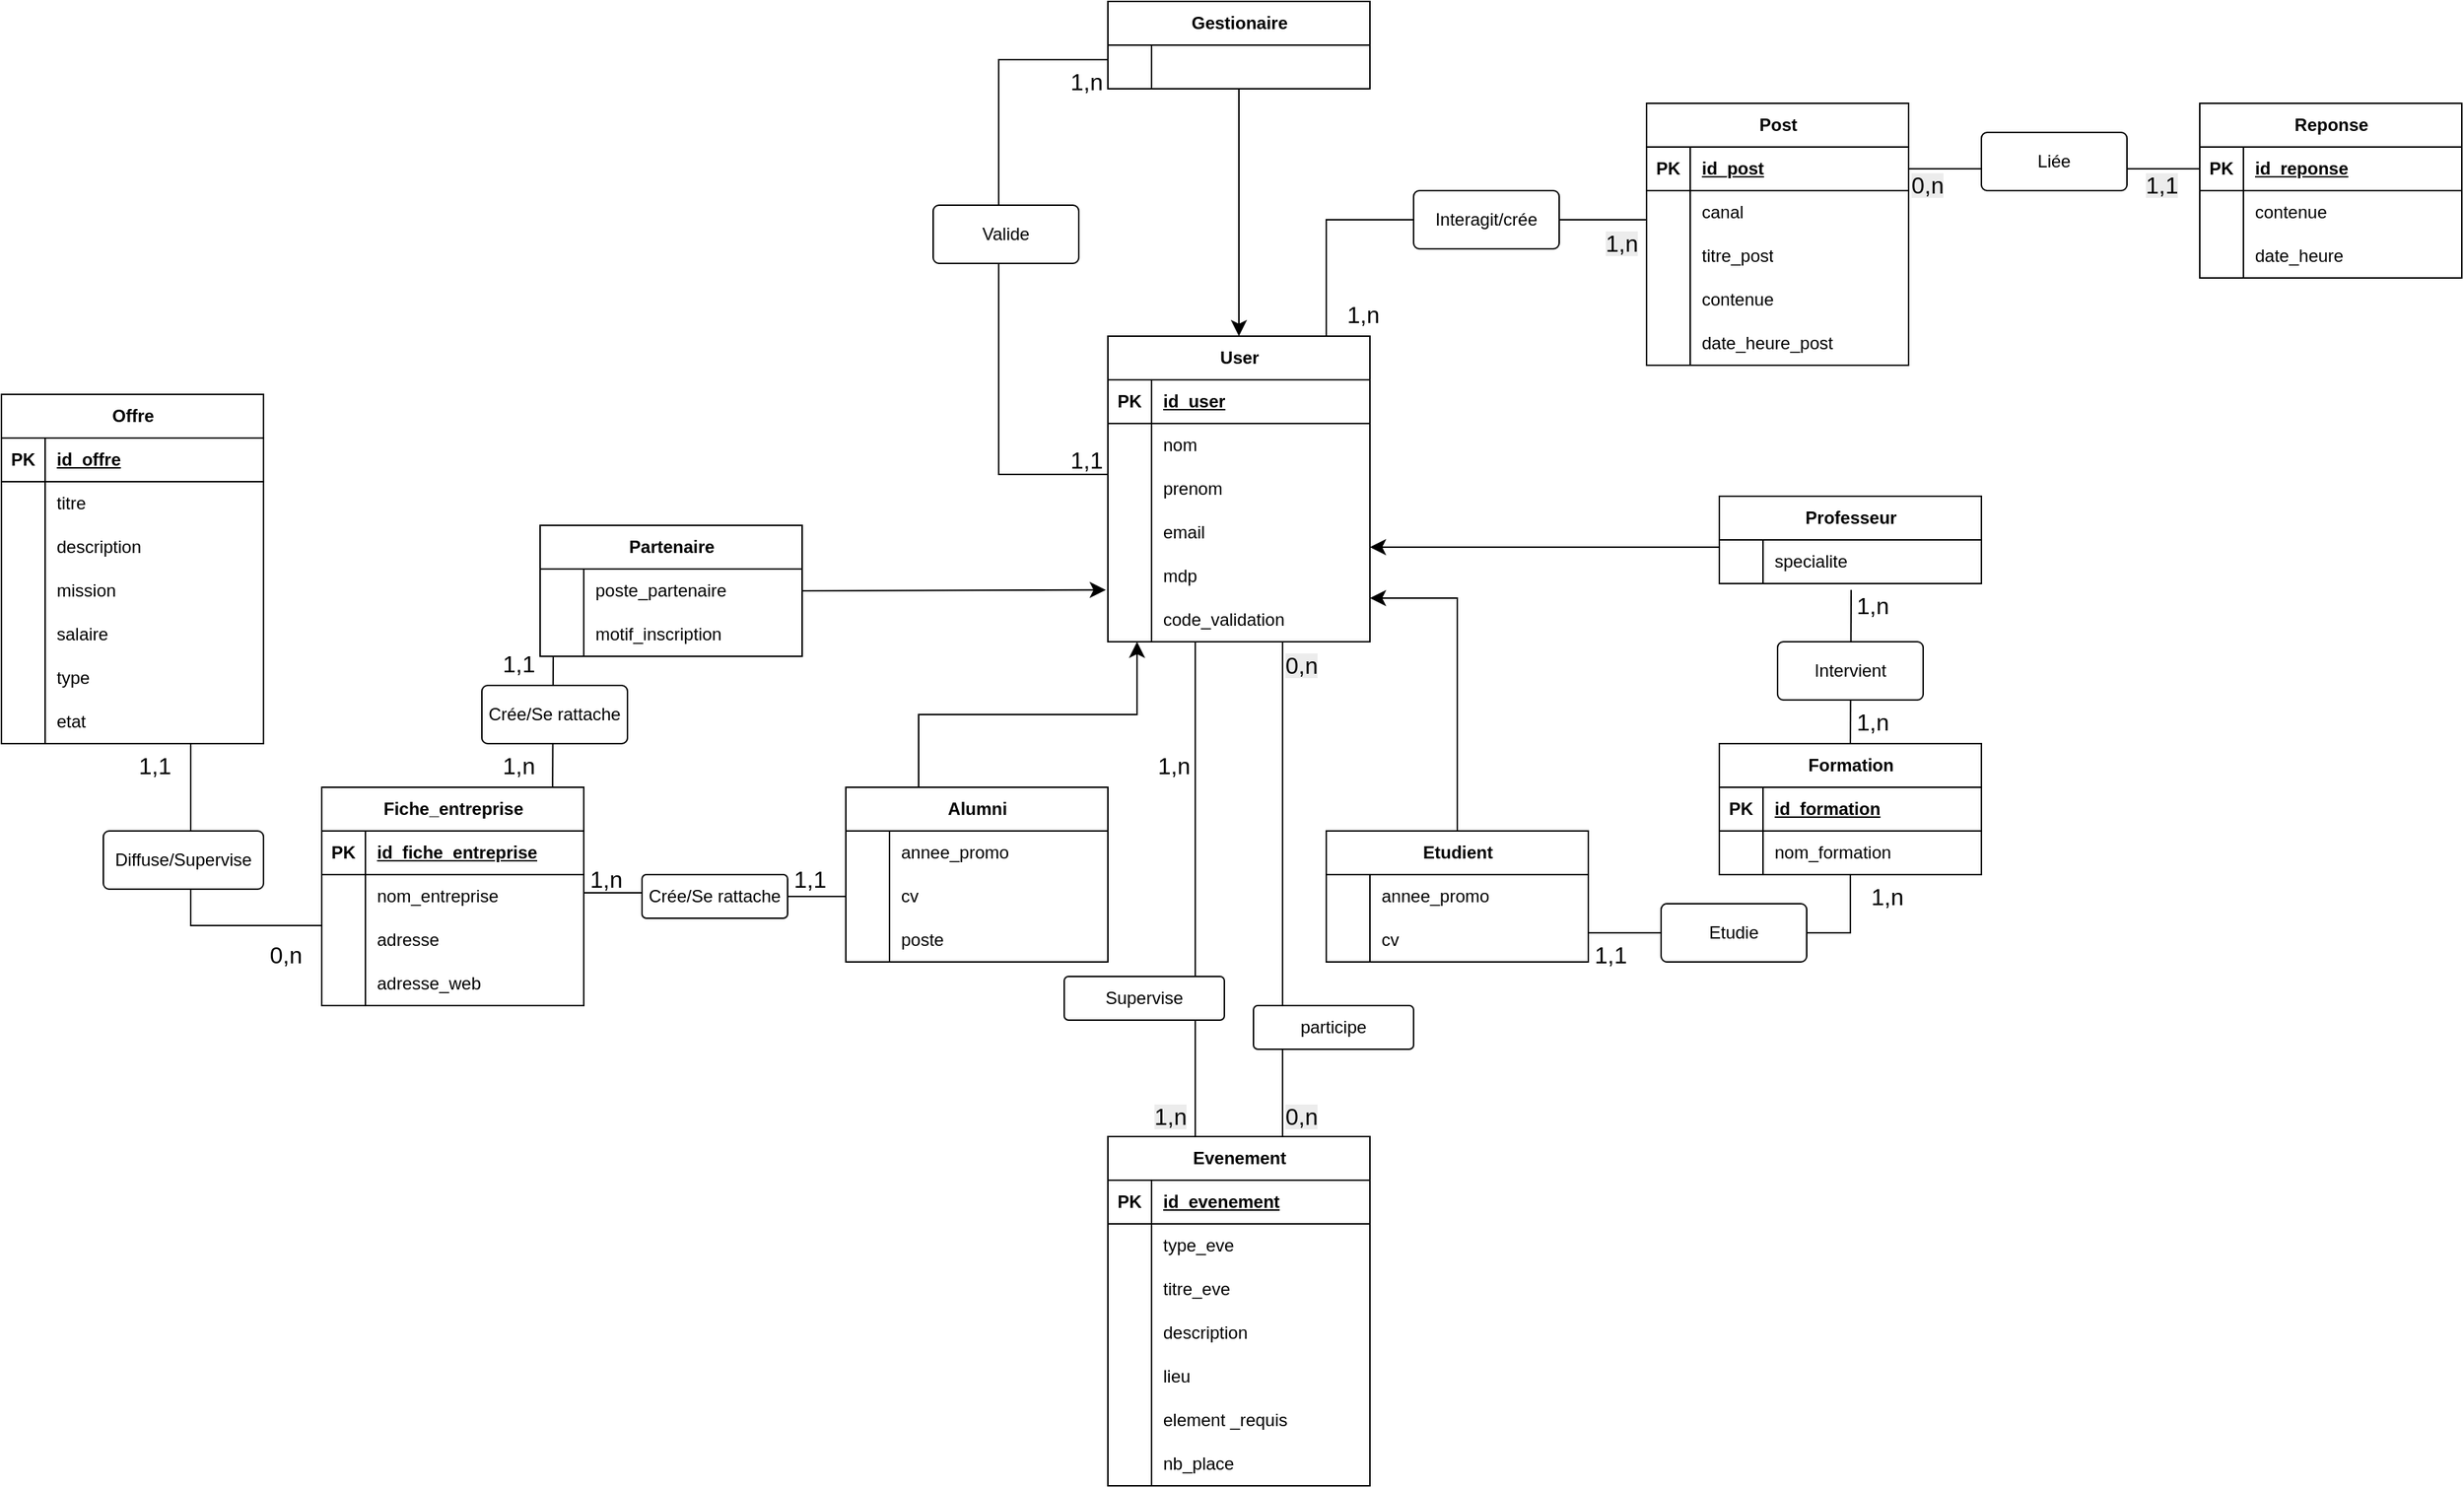 <mxfile version="28.1.2">
  <diagram name="Page-1" id="dOtJ2l1yDCHnpMwbrY-F">
    <mxGraphModel dx="2020" dy="1446" grid="1" gridSize="10" guides="1" tooltips="1" connect="1" arrows="1" fold="1" page="0" pageScale="1" pageWidth="827" pageHeight="1169" math="0" shadow="0">
      <root>
        <mxCell id="0" />
        <mxCell id="1" parent="0" />
        <mxCell id="YSUd4BKtQ7-fncX5jn94-9" value="User" style="shape=table;startSize=30;container=1;collapsible=1;childLayout=tableLayout;fixedRows=1;rowLines=0;fontStyle=1;align=center;resizeLast=1;html=1;" vertex="1" parent="1">
          <mxGeometry x="50" y="-560" width="180" height="210" as="geometry" />
        </mxCell>
        <mxCell id="YSUd4BKtQ7-fncX5jn94-10" value="" style="shape=tableRow;horizontal=0;startSize=0;swimlaneHead=0;swimlaneBody=0;fillColor=none;collapsible=0;dropTarget=0;points=[[0,0.5],[1,0.5]];portConstraint=eastwest;top=0;left=0;right=0;bottom=1;" vertex="1" parent="YSUd4BKtQ7-fncX5jn94-9">
          <mxGeometry y="30" width="180" height="30" as="geometry" />
        </mxCell>
        <mxCell id="YSUd4BKtQ7-fncX5jn94-11" value="PK" style="shape=partialRectangle;connectable=0;fillColor=none;top=0;left=0;bottom=0;right=0;fontStyle=1;overflow=hidden;whiteSpace=wrap;html=1;" vertex="1" parent="YSUd4BKtQ7-fncX5jn94-10">
          <mxGeometry width="30" height="30" as="geometry">
            <mxRectangle width="30" height="30" as="alternateBounds" />
          </mxGeometry>
        </mxCell>
        <mxCell id="YSUd4BKtQ7-fncX5jn94-12" value="id_user" style="shape=partialRectangle;connectable=0;fillColor=none;top=0;left=0;bottom=0;right=0;align=left;spacingLeft=6;fontStyle=5;overflow=hidden;whiteSpace=wrap;html=1;" vertex="1" parent="YSUd4BKtQ7-fncX5jn94-10">
          <mxGeometry x="30" width="150" height="30" as="geometry">
            <mxRectangle width="150" height="30" as="alternateBounds" />
          </mxGeometry>
        </mxCell>
        <mxCell id="YSUd4BKtQ7-fncX5jn94-13" value="" style="shape=tableRow;horizontal=0;startSize=0;swimlaneHead=0;swimlaneBody=0;fillColor=none;collapsible=0;dropTarget=0;points=[[0,0.5],[1,0.5]];portConstraint=eastwest;top=0;left=0;right=0;bottom=0;" vertex="1" parent="YSUd4BKtQ7-fncX5jn94-9">
          <mxGeometry y="60" width="180" height="30" as="geometry" />
        </mxCell>
        <mxCell id="YSUd4BKtQ7-fncX5jn94-14" value="" style="shape=partialRectangle;connectable=0;fillColor=none;top=0;left=0;bottom=0;right=0;editable=1;overflow=hidden;whiteSpace=wrap;html=1;" vertex="1" parent="YSUd4BKtQ7-fncX5jn94-13">
          <mxGeometry width="30" height="30" as="geometry">
            <mxRectangle width="30" height="30" as="alternateBounds" />
          </mxGeometry>
        </mxCell>
        <mxCell id="YSUd4BKtQ7-fncX5jn94-15" value="nom" style="shape=partialRectangle;connectable=0;fillColor=none;top=0;left=0;bottom=0;right=0;align=left;spacingLeft=6;overflow=hidden;whiteSpace=wrap;html=1;" vertex="1" parent="YSUd4BKtQ7-fncX5jn94-13">
          <mxGeometry x="30" width="150" height="30" as="geometry">
            <mxRectangle width="150" height="30" as="alternateBounds" />
          </mxGeometry>
        </mxCell>
        <mxCell id="YSUd4BKtQ7-fncX5jn94-16" value="" style="shape=tableRow;horizontal=0;startSize=0;swimlaneHead=0;swimlaneBody=0;fillColor=none;collapsible=0;dropTarget=0;points=[[0,0.5],[1,0.5]];portConstraint=eastwest;top=0;left=0;right=0;bottom=0;" vertex="1" parent="YSUd4BKtQ7-fncX5jn94-9">
          <mxGeometry y="90" width="180" height="30" as="geometry" />
        </mxCell>
        <mxCell id="YSUd4BKtQ7-fncX5jn94-17" value="" style="shape=partialRectangle;connectable=0;fillColor=none;top=0;left=0;bottom=0;right=0;editable=1;overflow=hidden;whiteSpace=wrap;html=1;" vertex="1" parent="YSUd4BKtQ7-fncX5jn94-16">
          <mxGeometry width="30" height="30" as="geometry">
            <mxRectangle width="30" height="30" as="alternateBounds" />
          </mxGeometry>
        </mxCell>
        <mxCell id="YSUd4BKtQ7-fncX5jn94-18" value="prenom" style="shape=partialRectangle;connectable=0;fillColor=none;top=0;left=0;bottom=0;right=0;align=left;spacingLeft=6;overflow=hidden;whiteSpace=wrap;html=1;" vertex="1" parent="YSUd4BKtQ7-fncX5jn94-16">
          <mxGeometry x="30" width="150" height="30" as="geometry">
            <mxRectangle width="150" height="30" as="alternateBounds" />
          </mxGeometry>
        </mxCell>
        <mxCell id="YSUd4BKtQ7-fncX5jn94-19" value="" style="shape=tableRow;horizontal=0;startSize=0;swimlaneHead=0;swimlaneBody=0;fillColor=none;collapsible=0;dropTarget=0;points=[[0,0.5],[1,0.5]];portConstraint=eastwest;top=0;left=0;right=0;bottom=0;" vertex="1" parent="YSUd4BKtQ7-fncX5jn94-9">
          <mxGeometry y="120" width="180" height="30" as="geometry" />
        </mxCell>
        <mxCell id="YSUd4BKtQ7-fncX5jn94-20" value="" style="shape=partialRectangle;connectable=0;fillColor=none;top=0;left=0;bottom=0;right=0;editable=1;overflow=hidden;whiteSpace=wrap;html=1;" vertex="1" parent="YSUd4BKtQ7-fncX5jn94-19">
          <mxGeometry width="30" height="30" as="geometry">
            <mxRectangle width="30" height="30" as="alternateBounds" />
          </mxGeometry>
        </mxCell>
        <mxCell id="YSUd4BKtQ7-fncX5jn94-21" value="email" style="shape=partialRectangle;connectable=0;fillColor=none;top=0;left=0;bottom=0;right=0;align=left;spacingLeft=6;overflow=hidden;whiteSpace=wrap;html=1;" vertex="1" parent="YSUd4BKtQ7-fncX5jn94-19">
          <mxGeometry x="30" width="150" height="30" as="geometry">
            <mxRectangle width="150" height="30" as="alternateBounds" />
          </mxGeometry>
        </mxCell>
        <mxCell id="YSUd4BKtQ7-fncX5jn94-35" value="" style="shape=tableRow;horizontal=0;startSize=0;swimlaneHead=0;swimlaneBody=0;fillColor=none;collapsible=0;dropTarget=0;points=[[0,0.5],[1,0.5]];portConstraint=eastwest;top=0;left=0;right=0;bottom=0;" vertex="1" parent="YSUd4BKtQ7-fncX5jn94-9">
          <mxGeometry y="150" width="180" height="30" as="geometry" />
        </mxCell>
        <mxCell id="YSUd4BKtQ7-fncX5jn94-36" value="" style="shape=partialRectangle;connectable=0;fillColor=none;top=0;left=0;bottom=0;right=0;editable=1;overflow=hidden;whiteSpace=wrap;html=1;" vertex="1" parent="YSUd4BKtQ7-fncX5jn94-35">
          <mxGeometry width="30" height="30" as="geometry">
            <mxRectangle width="30" height="30" as="alternateBounds" />
          </mxGeometry>
        </mxCell>
        <mxCell id="YSUd4BKtQ7-fncX5jn94-37" value="mdp" style="shape=partialRectangle;connectable=0;fillColor=none;top=0;left=0;bottom=0;right=0;align=left;spacingLeft=6;overflow=hidden;whiteSpace=wrap;html=1;" vertex="1" parent="YSUd4BKtQ7-fncX5jn94-35">
          <mxGeometry x="30" width="150" height="30" as="geometry">
            <mxRectangle width="150" height="30" as="alternateBounds" />
          </mxGeometry>
        </mxCell>
        <mxCell id="YSUd4BKtQ7-fncX5jn94-38" value="" style="shape=tableRow;horizontal=0;startSize=0;swimlaneHead=0;swimlaneBody=0;fillColor=none;collapsible=0;dropTarget=0;points=[[0,0.5],[1,0.5]];portConstraint=eastwest;top=0;left=0;right=0;bottom=0;" vertex="1" parent="YSUd4BKtQ7-fncX5jn94-9">
          <mxGeometry y="180" width="180" height="30" as="geometry" />
        </mxCell>
        <mxCell id="YSUd4BKtQ7-fncX5jn94-39" value="" style="shape=partialRectangle;connectable=0;fillColor=none;top=0;left=0;bottom=0;right=0;editable=1;overflow=hidden;whiteSpace=wrap;html=1;" vertex="1" parent="YSUd4BKtQ7-fncX5jn94-38">
          <mxGeometry width="30" height="30" as="geometry">
            <mxRectangle width="30" height="30" as="alternateBounds" />
          </mxGeometry>
        </mxCell>
        <mxCell id="YSUd4BKtQ7-fncX5jn94-40" value="code_validation" style="shape=partialRectangle;connectable=0;fillColor=none;top=0;left=0;bottom=0;right=0;align=left;spacingLeft=6;overflow=hidden;whiteSpace=wrap;html=1;" vertex="1" parent="YSUd4BKtQ7-fncX5jn94-38">
          <mxGeometry x="30" width="150" height="30" as="geometry">
            <mxRectangle width="150" height="30" as="alternateBounds" />
          </mxGeometry>
        </mxCell>
        <mxCell id="YSUd4BKtQ7-fncX5jn94-54" value="Etudient" style="shape=table;startSize=30;container=1;collapsible=1;childLayout=tableLayout;fixedRows=1;rowLines=0;fontStyle=1;align=center;resizeLast=1;html=1;" vertex="1" parent="1">
          <mxGeometry x="200" y="-220" width="180" height="90" as="geometry" />
        </mxCell>
        <mxCell id="YSUd4BKtQ7-fncX5jn94-58" value="" style="shape=tableRow;horizontal=0;startSize=0;swimlaneHead=0;swimlaneBody=0;fillColor=none;collapsible=0;dropTarget=0;points=[[0,0.5],[1,0.5]];portConstraint=eastwest;top=0;left=0;right=0;bottom=0;" vertex="1" parent="YSUd4BKtQ7-fncX5jn94-54">
          <mxGeometry y="30" width="180" height="30" as="geometry" />
        </mxCell>
        <mxCell id="YSUd4BKtQ7-fncX5jn94-59" value="" style="shape=partialRectangle;connectable=0;fillColor=none;top=0;left=0;bottom=0;right=0;editable=1;overflow=hidden;whiteSpace=wrap;html=1;" vertex="1" parent="YSUd4BKtQ7-fncX5jn94-58">
          <mxGeometry width="30" height="30" as="geometry">
            <mxRectangle width="30" height="30" as="alternateBounds" />
          </mxGeometry>
        </mxCell>
        <mxCell id="YSUd4BKtQ7-fncX5jn94-60" value="annee_promo" style="shape=partialRectangle;connectable=0;fillColor=none;top=0;left=0;bottom=0;right=0;align=left;spacingLeft=6;overflow=hidden;whiteSpace=wrap;html=1;" vertex="1" parent="YSUd4BKtQ7-fncX5jn94-58">
          <mxGeometry x="30" width="150" height="30" as="geometry">
            <mxRectangle width="150" height="30" as="alternateBounds" />
          </mxGeometry>
        </mxCell>
        <mxCell id="YSUd4BKtQ7-fncX5jn94-61" value="" style="shape=tableRow;horizontal=0;startSize=0;swimlaneHead=0;swimlaneBody=0;fillColor=none;collapsible=0;dropTarget=0;points=[[0,0.5],[1,0.5]];portConstraint=eastwest;top=0;left=0;right=0;bottom=0;" vertex="1" parent="YSUd4BKtQ7-fncX5jn94-54">
          <mxGeometry y="60" width="180" height="30" as="geometry" />
        </mxCell>
        <mxCell id="YSUd4BKtQ7-fncX5jn94-62" value="" style="shape=partialRectangle;connectable=0;fillColor=none;top=0;left=0;bottom=0;right=0;editable=1;overflow=hidden;whiteSpace=wrap;html=1;" vertex="1" parent="YSUd4BKtQ7-fncX5jn94-61">
          <mxGeometry width="30" height="30" as="geometry">
            <mxRectangle width="30" height="30" as="alternateBounds" />
          </mxGeometry>
        </mxCell>
        <mxCell id="YSUd4BKtQ7-fncX5jn94-63" value="cv" style="shape=partialRectangle;connectable=0;fillColor=none;top=0;left=0;bottom=0;right=0;align=left;spacingLeft=6;overflow=hidden;whiteSpace=wrap;html=1;" vertex="1" parent="YSUd4BKtQ7-fncX5jn94-61">
          <mxGeometry x="30" width="150" height="30" as="geometry">
            <mxRectangle width="150" height="30" as="alternateBounds" />
          </mxGeometry>
        </mxCell>
        <mxCell id="YSUd4BKtQ7-fncX5jn94-73" value="Alumni" style="shape=table;startSize=30;container=1;collapsible=1;childLayout=tableLayout;fixedRows=1;rowLines=0;fontStyle=1;align=center;resizeLast=1;html=1;" vertex="1" parent="1">
          <mxGeometry x="-130" y="-250" width="180" height="120" as="geometry" />
        </mxCell>
        <mxCell id="YSUd4BKtQ7-fncX5jn94-74" value="" style="shape=tableRow;horizontal=0;startSize=0;swimlaneHead=0;swimlaneBody=0;fillColor=none;collapsible=0;dropTarget=0;points=[[0,0.5],[1,0.5]];portConstraint=eastwest;top=0;left=0;right=0;bottom=0;" vertex="1" parent="YSUd4BKtQ7-fncX5jn94-73">
          <mxGeometry y="30" width="180" height="30" as="geometry" />
        </mxCell>
        <mxCell id="YSUd4BKtQ7-fncX5jn94-75" value="" style="shape=partialRectangle;connectable=0;fillColor=none;top=0;left=0;bottom=0;right=0;editable=1;overflow=hidden;whiteSpace=wrap;html=1;" vertex="1" parent="YSUd4BKtQ7-fncX5jn94-74">
          <mxGeometry width="30" height="30" as="geometry">
            <mxRectangle width="30" height="30" as="alternateBounds" />
          </mxGeometry>
        </mxCell>
        <mxCell id="YSUd4BKtQ7-fncX5jn94-76" value="annee_promo" style="shape=partialRectangle;connectable=0;fillColor=none;top=0;left=0;bottom=0;right=0;align=left;spacingLeft=6;overflow=hidden;whiteSpace=wrap;html=1;" vertex="1" parent="YSUd4BKtQ7-fncX5jn94-74">
          <mxGeometry x="30" width="150" height="30" as="geometry">
            <mxRectangle width="150" height="30" as="alternateBounds" />
          </mxGeometry>
        </mxCell>
        <mxCell id="YSUd4BKtQ7-fncX5jn94-77" value="" style="shape=tableRow;horizontal=0;startSize=0;swimlaneHead=0;swimlaneBody=0;fillColor=none;collapsible=0;dropTarget=0;points=[[0,0.5],[1,0.5]];portConstraint=eastwest;top=0;left=0;right=0;bottom=0;" vertex="1" parent="YSUd4BKtQ7-fncX5jn94-73">
          <mxGeometry y="60" width="180" height="30" as="geometry" />
        </mxCell>
        <mxCell id="YSUd4BKtQ7-fncX5jn94-78" value="" style="shape=partialRectangle;connectable=0;fillColor=none;top=0;left=0;bottom=0;right=0;editable=1;overflow=hidden;whiteSpace=wrap;html=1;" vertex="1" parent="YSUd4BKtQ7-fncX5jn94-77">
          <mxGeometry width="30" height="30" as="geometry">
            <mxRectangle width="30" height="30" as="alternateBounds" />
          </mxGeometry>
        </mxCell>
        <mxCell id="YSUd4BKtQ7-fncX5jn94-79" value="cv" style="shape=partialRectangle;connectable=0;fillColor=none;top=0;left=0;bottom=0;right=0;align=left;spacingLeft=6;overflow=hidden;whiteSpace=wrap;html=1;" vertex="1" parent="YSUd4BKtQ7-fncX5jn94-77">
          <mxGeometry x="30" width="150" height="30" as="geometry">
            <mxRectangle width="150" height="30" as="alternateBounds" />
          </mxGeometry>
        </mxCell>
        <mxCell id="YSUd4BKtQ7-fncX5jn94-83" value="" style="shape=tableRow;horizontal=0;startSize=0;swimlaneHead=0;swimlaneBody=0;fillColor=none;collapsible=0;dropTarget=0;points=[[0,0.5],[1,0.5]];portConstraint=eastwest;top=0;left=0;right=0;bottom=0;" vertex="1" parent="YSUd4BKtQ7-fncX5jn94-73">
          <mxGeometry y="90" width="180" height="30" as="geometry" />
        </mxCell>
        <mxCell id="YSUd4BKtQ7-fncX5jn94-84" value="" style="shape=partialRectangle;connectable=0;fillColor=none;top=0;left=0;bottom=0;right=0;editable=1;overflow=hidden;whiteSpace=wrap;html=1;" vertex="1" parent="YSUd4BKtQ7-fncX5jn94-83">
          <mxGeometry width="30" height="30" as="geometry">
            <mxRectangle width="30" height="30" as="alternateBounds" />
          </mxGeometry>
        </mxCell>
        <mxCell id="YSUd4BKtQ7-fncX5jn94-85" value="poste" style="shape=partialRectangle;connectable=0;fillColor=none;top=0;left=0;bottom=0;right=0;align=left;spacingLeft=6;overflow=hidden;whiteSpace=wrap;html=1;" vertex="1" parent="YSUd4BKtQ7-fncX5jn94-83">
          <mxGeometry x="30" width="150" height="30" as="geometry">
            <mxRectangle width="150" height="30" as="alternateBounds" />
          </mxGeometry>
        </mxCell>
        <mxCell id="YSUd4BKtQ7-fncX5jn94-86" value="Professeur" style="shape=table;startSize=30;container=1;collapsible=1;childLayout=tableLayout;fixedRows=1;rowLines=0;fontStyle=1;align=center;resizeLast=1;html=1;" vertex="1" parent="1">
          <mxGeometry x="470" y="-450" width="180" height="60" as="geometry" />
        </mxCell>
        <mxCell id="YSUd4BKtQ7-fncX5jn94-87" value="" style="shape=tableRow;horizontal=0;startSize=0;swimlaneHead=0;swimlaneBody=0;fillColor=none;collapsible=0;dropTarget=0;points=[[0,0.5],[1,0.5]];portConstraint=eastwest;top=0;left=0;right=0;bottom=0;" vertex="1" parent="YSUd4BKtQ7-fncX5jn94-86">
          <mxGeometry y="30" width="180" height="30" as="geometry" />
        </mxCell>
        <mxCell id="YSUd4BKtQ7-fncX5jn94-88" value="" style="shape=partialRectangle;connectable=0;fillColor=none;top=0;left=0;bottom=0;right=0;editable=1;overflow=hidden;whiteSpace=wrap;html=1;" vertex="1" parent="YSUd4BKtQ7-fncX5jn94-87">
          <mxGeometry width="30" height="30" as="geometry">
            <mxRectangle width="30" height="30" as="alternateBounds" />
          </mxGeometry>
        </mxCell>
        <mxCell id="YSUd4BKtQ7-fncX5jn94-89" value="specialite" style="shape=partialRectangle;connectable=0;fillColor=none;top=0;left=0;bottom=0;right=0;align=left;spacingLeft=6;overflow=hidden;whiteSpace=wrap;html=1;" vertex="1" parent="YSUd4BKtQ7-fncX5jn94-87">
          <mxGeometry x="30" width="150" height="30" as="geometry">
            <mxRectangle width="150" height="30" as="alternateBounds" />
          </mxGeometry>
        </mxCell>
        <mxCell id="YSUd4BKtQ7-fncX5jn94-96" value="Partenaire" style="shape=table;startSize=30;container=1;collapsible=1;childLayout=tableLayout;fixedRows=1;rowLines=0;fontStyle=1;align=center;resizeLast=1;html=1;" vertex="1" parent="1">
          <mxGeometry x="-340" y="-430" width="180" height="90" as="geometry" />
        </mxCell>
        <mxCell id="YSUd4BKtQ7-fncX5jn94-97" value="" style="shape=tableRow;horizontal=0;startSize=0;swimlaneHead=0;swimlaneBody=0;fillColor=none;collapsible=0;dropTarget=0;points=[[0,0.5],[1,0.5]];portConstraint=eastwest;top=0;left=0;right=0;bottom=0;" vertex="1" parent="YSUd4BKtQ7-fncX5jn94-96">
          <mxGeometry y="30" width="180" height="30" as="geometry" />
        </mxCell>
        <mxCell id="YSUd4BKtQ7-fncX5jn94-98" value="" style="shape=partialRectangle;connectable=0;fillColor=none;top=0;left=0;bottom=0;right=0;editable=1;overflow=hidden;whiteSpace=wrap;html=1;" vertex="1" parent="YSUd4BKtQ7-fncX5jn94-97">
          <mxGeometry width="30" height="30" as="geometry">
            <mxRectangle width="30" height="30" as="alternateBounds" />
          </mxGeometry>
        </mxCell>
        <mxCell id="YSUd4BKtQ7-fncX5jn94-99" value="poste_partenaire" style="shape=partialRectangle;connectable=0;fillColor=none;top=0;left=0;bottom=0;right=0;align=left;spacingLeft=6;overflow=hidden;whiteSpace=wrap;html=1;" vertex="1" parent="YSUd4BKtQ7-fncX5jn94-97">
          <mxGeometry x="30" width="150" height="30" as="geometry">
            <mxRectangle width="150" height="30" as="alternateBounds" />
          </mxGeometry>
        </mxCell>
        <mxCell id="YSUd4BKtQ7-fncX5jn94-202" value="" style="shape=tableRow;horizontal=0;startSize=0;swimlaneHead=0;swimlaneBody=0;fillColor=none;collapsible=0;dropTarget=0;points=[[0,0.5],[1,0.5]];portConstraint=eastwest;top=0;left=0;right=0;bottom=0;" vertex="1" parent="YSUd4BKtQ7-fncX5jn94-96">
          <mxGeometry y="60" width="180" height="30" as="geometry" />
        </mxCell>
        <mxCell id="YSUd4BKtQ7-fncX5jn94-203" value="" style="shape=partialRectangle;connectable=0;fillColor=none;top=0;left=0;bottom=0;right=0;editable=1;overflow=hidden;whiteSpace=wrap;html=1;" vertex="1" parent="YSUd4BKtQ7-fncX5jn94-202">
          <mxGeometry width="30" height="30" as="geometry">
            <mxRectangle width="30" height="30" as="alternateBounds" />
          </mxGeometry>
        </mxCell>
        <mxCell id="YSUd4BKtQ7-fncX5jn94-204" value="motif_inscription" style="shape=partialRectangle;connectable=0;fillColor=none;top=0;left=0;bottom=0;right=0;align=left;spacingLeft=6;overflow=hidden;whiteSpace=wrap;html=1;" vertex="1" parent="YSUd4BKtQ7-fncX5jn94-202">
          <mxGeometry x="30" width="150" height="30" as="geometry">
            <mxRectangle width="150" height="30" as="alternateBounds" />
          </mxGeometry>
        </mxCell>
        <mxCell id="YSUd4BKtQ7-fncX5jn94-109" value="Gestionaire" style="shape=table;startSize=30;container=1;collapsible=1;childLayout=tableLayout;fixedRows=1;rowLines=0;fontStyle=1;align=center;resizeLast=1;html=1;" vertex="1" parent="1">
          <mxGeometry x="50" y="-790" width="180" height="60" as="geometry" />
        </mxCell>
        <mxCell id="YSUd4BKtQ7-fncX5jn94-110" value="" style="shape=tableRow;horizontal=0;startSize=0;swimlaneHead=0;swimlaneBody=0;fillColor=none;collapsible=0;dropTarget=0;points=[[0,0.5],[1,0.5]];portConstraint=eastwest;top=0;left=0;right=0;bottom=0;" vertex="1" parent="YSUd4BKtQ7-fncX5jn94-109">
          <mxGeometry y="30" width="180" height="30" as="geometry" />
        </mxCell>
        <mxCell id="YSUd4BKtQ7-fncX5jn94-111" value="" style="shape=partialRectangle;connectable=0;fillColor=none;top=0;left=0;bottom=0;right=0;editable=1;overflow=hidden;whiteSpace=wrap;html=1;" vertex="1" parent="YSUd4BKtQ7-fncX5jn94-110">
          <mxGeometry width="30" height="30" as="geometry">
            <mxRectangle width="30" height="30" as="alternateBounds" />
          </mxGeometry>
        </mxCell>
        <mxCell id="YSUd4BKtQ7-fncX5jn94-112" value="" style="shape=partialRectangle;connectable=0;fillColor=none;top=0;left=0;bottom=0;right=0;align=left;spacingLeft=6;overflow=hidden;whiteSpace=wrap;html=1;" vertex="1" parent="YSUd4BKtQ7-fncX5jn94-110">
          <mxGeometry x="30" width="150" height="30" as="geometry">
            <mxRectangle width="150" height="30" as="alternateBounds" />
          </mxGeometry>
        </mxCell>
        <mxCell id="YSUd4BKtQ7-fncX5jn94-120" value="" style="endArrow=classic;html=1;rounded=0;fontSize=12;startSize=8;endSize=8;curved=1;entryX=1;entryY=0.5;entryDx=0;entryDy=0;" edge="1" parent="1">
          <mxGeometry width="50" height="50" relative="1" as="geometry">
            <mxPoint x="470" y="-415" as="sourcePoint" />
            <mxPoint x="230" y="-415" as="targetPoint" />
          </mxGeometry>
        </mxCell>
        <mxCell id="YSUd4BKtQ7-fncX5jn94-121" value="" style="endArrow=classic;html=1;rounded=0;fontSize=12;startSize=8;endSize=8;curved=1;entryX=0.5;entryY=0;entryDx=0;entryDy=0;" edge="1" parent="1" target="YSUd4BKtQ7-fncX5jn94-9">
          <mxGeometry width="50" height="50" relative="1" as="geometry">
            <mxPoint x="140" y="-730" as="sourcePoint" />
            <mxPoint x="328.56" y="-304.41" as="targetPoint" />
          </mxGeometry>
        </mxCell>
        <mxCell id="YSUd4BKtQ7-fncX5jn94-170" value="Fiche_entreprise" style="shape=table;startSize=30;container=1;collapsible=1;childLayout=tableLayout;fixedRows=1;rowLines=0;fontStyle=1;align=center;resizeLast=1;html=1;" vertex="1" parent="1">
          <mxGeometry x="-490" y="-250" width="180" height="150" as="geometry" />
        </mxCell>
        <mxCell id="YSUd4BKtQ7-fncX5jn94-171" value="" style="shape=tableRow;horizontal=0;startSize=0;swimlaneHead=0;swimlaneBody=0;fillColor=none;collapsible=0;dropTarget=0;points=[[0,0.5],[1,0.5]];portConstraint=eastwest;top=0;left=0;right=0;bottom=1;" vertex="1" parent="YSUd4BKtQ7-fncX5jn94-170">
          <mxGeometry y="30" width="180" height="30" as="geometry" />
        </mxCell>
        <mxCell id="YSUd4BKtQ7-fncX5jn94-172" value="PK" style="shape=partialRectangle;connectable=0;fillColor=none;top=0;left=0;bottom=0;right=0;fontStyle=1;overflow=hidden;whiteSpace=wrap;html=1;" vertex="1" parent="YSUd4BKtQ7-fncX5jn94-171">
          <mxGeometry width="30" height="30" as="geometry">
            <mxRectangle width="30" height="30" as="alternateBounds" />
          </mxGeometry>
        </mxCell>
        <mxCell id="YSUd4BKtQ7-fncX5jn94-173" value="id_fiche_entreprise" style="shape=partialRectangle;connectable=0;fillColor=none;top=0;left=0;bottom=0;right=0;align=left;spacingLeft=6;fontStyle=5;overflow=hidden;whiteSpace=wrap;html=1;" vertex="1" parent="YSUd4BKtQ7-fncX5jn94-171">
          <mxGeometry x="30" width="150" height="30" as="geometry">
            <mxRectangle width="150" height="30" as="alternateBounds" />
          </mxGeometry>
        </mxCell>
        <mxCell id="YSUd4BKtQ7-fncX5jn94-174" value="" style="shape=tableRow;horizontal=0;startSize=0;swimlaneHead=0;swimlaneBody=0;fillColor=none;collapsible=0;dropTarget=0;points=[[0,0.5],[1,0.5]];portConstraint=eastwest;top=0;left=0;right=0;bottom=0;" vertex="1" parent="YSUd4BKtQ7-fncX5jn94-170">
          <mxGeometry y="60" width="180" height="30" as="geometry" />
        </mxCell>
        <mxCell id="YSUd4BKtQ7-fncX5jn94-175" value="" style="shape=partialRectangle;connectable=0;fillColor=none;top=0;left=0;bottom=0;right=0;editable=1;overflow=hidden;whiteSpace=wrap;html=1;" vertex="1" parent="YSUd4BKtQ7-fncX5jn94-174">
          <mxGeometry width="30" height="30" as="geometry">
            <mxRectangle width="30" height="30" as="alternateBounds" />
          </mxGeometry>
        </mxCell>
        <mxCell id="YSUd4BKtQ7-fncX5jn94-176" value="nom_entreprise" style="shape=partialRectangle;connectable=0;fillColor=none;top=0;left=0;bottom=0;right=0;align=left;spacingLeft=6;overflow=hidden;whiteSpace=wrap;html=1;" vertex="1" parent="YSUd4BKtQ7-fncX5jn94-174">
          <mxGeometry x="30" width="150" height="30" as="geometry">
            <mxRectangle width="150" height="30" as="alternateBounds" />
          </mxGeometry>
        </mxCell>
        <mxCell id="YSUd4BKtQ7-fncX5jn94-177" value="" style="shape=tableRow;horizontal=0;startSize=0;swimlaneHead=0;swimlaneBody=0;fillColor=none;collapsible=0;dropTarget=0;points=[[0,0.5],[1,0.5]];portConstraint=eastwest;top=0;left=0;right=0;bottom=0;" vertex="1" parent="YSUd4BKtQ7-fncX5jn94-170">
          <mxGeometry y="90" width="180" height="30" as="geometry" />
        </mxCell>
        <mxCell id="YSUd4BKtQ7-fncX5jn94-178" value="" style="shape=partialRectangle;connectable=0;fillColor=none;top=0;left=0;bottom=0;right=0;editable=1;overflow=hidden;whiteSpace=wrap;html=1;" vertex="1" parent="YSUd4BKtQ7-fncX5jn94-177">
          <mxGeometry width="30" height="30" as="geometry">
            <mxRectangle width="30" height="30" as="alternateBounds" />
          </mxGeometry>
        </mxCell>
        <mxCell id="YSUd4BKtQ7-fncX5jn94-179" value="adresse" style="shape=partialRectangle;connectable=0;fillColor=none;top=0;left=0;bottom=0;right=0;align=left;spacingLeft=6;overflow=hidden;whiteSpace=wrap;html=1;" vertex="1" parent="YSUd4BKtQ7-fncX5jn94-177">
          <mxGeometry x="30" width="150" height="30" as="geometry">
            <mxRectangle width="150" height="30" as="alternateBounds" />
          </mxGeometry>
        </mxCell>
        <mxCell id="YSUd4BKtQ7-fncX5jn94-180" value="" style="shape=tableRow;horizontal=0;startSize=0;swimlaneHead=0;swimlaneBody=0;fillColor=none;collapsible=0;dropTarget=0;points=[[0,0.5],[1,0.5]];portConstraint=eastwest;top=0;left=0;right=0;bottom=0;" vertex="1" parent="YSUd4BKtQ7-fncX5jn94-170">
          <mxGeometry y="120" width="180" height="30" as="geometry" />
        </mxCell>
        <mxCell id="YSUd4BKtQ7-fncX5jn94-181" value="" style="shape=partialRectangle;connectable=0;fillColor=none;top=0;left=0;bottom=0;right=0;editable=1;overflow=hidden;whiteSpace=wrap;html=1;" vertex="1" parent="YSUd4BKtQ7-fncX5jn94-180">
          <mxGeometry width="30" height="30" as="geometry">
            <mxRectangle width="30" height="30" as="alternateBounds" />
          </mxGeometry>
        </mxCell>
        <mxCell id="YSUd4BKtQ7-fncX5jn94-182" value="adresse_web" style="shape=partialRectangle;connectable=0;fillColor=none;top=0;left=0;bottom=0;right=0;align=left;spacingLeft=6;overflow=hidden;whiteSpace=wrap;html=1;" vertex="1" parent="YSUd4BKtQ7-fncX5jn94-180">
          <mxGeometry x="30" width="150" height="30" as="geometry">
            <mxRectangle width="150" height="30" as="alternateBounds" />
          </mxGeometry>
        </mxCell>
        <mxCell id="YSUd4BKtQ7-fncX5jn94-122" value="Formation" style="shape=table;startSize=30;container=1;collapsible=1;childLayout=tableLayout;fixedRows=1;rowLines=0;fontStyle=1;align=center;resizeLast=1;html=1;" vertex="1" parent="1">
          <mxGeometry x="470" y="-280" width="180" height="90" as="geometry" />
        </mxCell>
        <mxCell id="YSUd4BKtQ7-fncX5jn94-123" value="" style="shape=tableRow;horizontal=0;startSize=0;swimlaneHead=0;swimlaneBody=0;fillColor=none;collapsible=0;dropTarget=0;points=[[0,0.5],[1,0.5]];portConstraint=eastwest;top=0;left=0;right=0;bottom=1;" vertex="1" parent="YSUd4BKtQ7-fncX5jn94-122">
          <mxGeometry y="30" width="180" height="30" as="geometry" />
        </mxCell>
        <mxCell id="YSUd4BKtQ7-fncX5jn94-124" value="PK" style="shape=partialRectangle;connectable=0;fillColor=none;top=0;left=0;bottom=0;right=0;fontStyle=1;overflow=hidden;whiteSpace=wrap;html=1;" vertex="1" parent="YSUd4BKtQ7-fncX5jn94-123">
          <mxGeometry width="30" height="30" as="geometry">
            <mxRectangle width="30" height="30" as="alternateBounds" />
          </mxGeometry>
        </mxCell>
        <mxCell id="YSUd4BKtQ7-fncX5jn94-125" value="id_formation" style="shape=partialRectangle;connectable=0;fillColor=none;top=0;left=0;bottom=0;right=0;align=left;spacingLeft=6;fontStyle=5;overflow=hidden;whiteSpace=wrap;html=1;" vertex="1" parent="YSUd4BKtQ7-fncX5jn94-123">
          <mxGeometry x="30" width="150" height="30" as="geometry">
            <mxRectangle width="150" height="30" as="alternateBounds" />
          </mxGeometry>
        </mxCell>
        <mxCell id="YSUd4BKtQ7-fncX5jn94-126" value="" style="shape=tableRow;horizontal=0;startSize=0;swimlaneHead=0;swimlaneBody=0;fillColor=none;collapsible=0;dropTarget=0;points=[[0,0.5],[1,0.5]];portConstraint=eastwest;top=0;left=0;right=0;bottom=0;" vertex="1" parent="YSUd4BKtQ7-fncX5jn94-122">
          <mxGeometry y="60" width="180" height="30" as="geometry" />
        </mxCell>
        <mxCell id="YSUd4BKtQ7-fncX5jn94-127" value="" style="shape=partialRectangle;connectable=0;fillColor=none;top=0;left=0;bottom=0;right=0;editable=1;overflow=hidden;whiteSpace=wrap;html=1;" vertex="1" parent="YSUd4BKtQ7-fncX5jn94-126">
          <mxGeometry width="30" height="30" as="geometry">
            <mxRectangle width="30" height="30" as="alternateBounds" />
          </mxGeometry>
        </mxCell>
        <mxCell id="YSUd4BKtQ7-fncX5jn94-128" value="nom_formation" style="shape=partialRectangle;connectable=0;fillColor=none;top=0;left=0;bottom=0;right=0;align=left;spacingLeft=6;overflow=hidden;whiteSpace=wrap;html=1;" vertex="1" parent="YSUd4BKtQ7-fncX5jn94-126">
          <mxGeometry x="30" width="150" height="30" as="geometry">
            <mxRectangle width="150" height="30" as="alternateBounds" />
          </mxGeometry>
        </mxCell>
        <mxCell id="YSUd4BKtQ7-fncX5jn94-212" value="" style="shape=partialRectangle;whiteSpace=wrap;html=1;bottom=1;right=1;left=1;top=0;fillColor=none;routingCenterX=-0.5;rotation=90;" vertex="1" parent="1">
          <mxGeometry x="-130" y="-645" width="285" height="75" as="geometry" />
        </mxCell>
        <mxCell id="YSUd4BKtQ7-fncX5jn94-215" value="" style="edgeStyle=segmentEdgeStyle;endArrow=classic;html=1;curved=0;rounded=0;endSize=8;startSize=8;fontSize=12;exitX=0.5;exitY=0;exitDx=0;exitDy=0;" edge="1" parent="1" source="YSUd4BKtQ7-fncX5jn94-54">
          <mxGeometry width="50" height="50" relative="1" as="geometry">
            <mxPoint x="252.24" y="-231.62" as="sourcePoint" />
            <mxPoint x="230" y="-380" as="targetPoint" />
            <Array as="points">
              <mxPoint x="290" y="-380" />
            </Array>
          </mxGeometry>
        </mxCell>
        <mxCell id="YSUd4BKtQ7-fncX5jn94-218" value="" style="endArrow=none;html=1;rounded=0;fontSize=12;startSize=8;endSize=8;curved=1;entryX=0.503;entryY=1.147;entryDx=0;entryDy=0;entryPerimeter=0;exitX=0.5;exitY=0;exitDx=0;exitDy=0;" edge="1" parent="1" source="YSUd4BKtQ7-fncX5jn94-122" target="YSUd4BKtQ7-fncX5jn94-87">
          <mxGeometry width="50" height="50" relative="1" as="geometry">
            <mxPoint x="568" y="-310" as="sourcePoint" />
            <mxPoint x="560" y="-360" as="targetPoint" />
          </mxGeometry>
        </mxCell>
        <mxCell id="YSUd4BKtQ7-fncX5jn94-136" value="Intervient" style="rounded=1;arcSize=10;whiteSpace=wrap;html=1;align=center;" vertex="1" parent="1">
          <mxGeometry x="510" y="-350" width="100" height="40" as="geometry" />
        </mxCell>
        <mxCell id="YSUd4BKtQ7-fncX5jn94-219" value="" style="shape=partialRectangle;whiteSpace=wrap;html=1;top=0;left=0;fillColor=none;" vertex="1" parent="1">
          <mxGeometry x="380" y="-190" width="180" height="40" as="geometry" />
        </mxCell>
        <mxCell id="YSUd4BKtQ7-fncX5jn94-220" value="Etudie" style="rounded=1;arcSize=10;whiteSpace=wrap;html=1;align=center;" vertex="1" parent="1">
          <mxGeometry x="430" y="-170" width="100" height="40" as="geometry" />
        </mxCell>
        <mxCell id="YSUd4BKtQ7-fncX5jn94-221" style="edgeStyle=none;curved=1;rounded=0;orthogonalLoop=1;jettySize=auto;html=1;exitX=1;exitY=0.5;exitDx=0;exitDy=0;entryX=-0.008;entryY=0.813;entryDx=0;entryDy=0;entryPerimeter=0;fontSize=12;startSize=8;endSize=8;" edge="1" parent="1" source="YSUd4BKtQ7-fncX5jn94-97" target="YSUd4BKtQ7-fncX5jn94-35">
          <mxGeometry relative="1" as="geometry" />
        </mxCell>
        <mxCell id="YSUd4BKtQ7-fncX5jn94-224" value="" style="edgeStyle=elbowEdgeStyle;elbow=vertical;endArrow=classic;html=1;curved=0;rounded=0;endSize=8;startSize=8;fontSize=12;entryX=0.389;entryY=1;entryDx=0;entryDy=0;entryPerimeter=0;" edge="1" parent="1">
          <mxGeometry width="50" height="50" relative="1" as="geometry">
            <mxPoint x="-80" y="-250" as="sourcePoint" />
            <mxPoint x="70.02" y="-350" as="targetPoint" />
          </mxGeometry>
        </mxCell>
        <mxCell id="YSUd4BKtQ7-fncX5jn94-230" value="" style="endArrow=none;html=1;rounded=0;fontSize=12;startSize=8;endSize=8;curved=1;entryX=0;entryY=0.5;entryDx=0;entryDy=0;exitX=1;exitY=0.5;exitDx=0;exitDy=0;" edge="1" parent="1" source="YSUd4BKtQ7-fncX5jn94-196" target="YSUd4BKtQ7-fncX5jn94-77">
          <mxGeometry width="50" height="50" relative="1" as="geometry">
            <mxPoint x="-260" y="-70" as="sourcePoint" />
            <mxPoint x="-210" y="-120" as="targetPoint" />
          </mxGeometry>
        </mxCell>
        <mxCell id="YSUd4BKtQ7-fncX5jn94-231" value="" style="endArrow=none;html=1;rounded=0;fontSize=12;startSize=8;endSize=8;curved=1;entryX=0;entryY=0.5;entryDx=0;entryDy=0;exitX=1;exitY=0.5;exitDx=0;exitDy=0;" edge="1" parent="1">
          <mxGeometry width="50" height="50" relative="1" as="geometry">
            <mxPoint x="-310" y="-177.5" as="sourcePoint" />
            <mxPoint x="-270" y="-177.5" as="targetPoint" />
          </mxGeometry>
        </mxCell>
        <mxCell id="YSUd4BKtQ7-fncX5jn94-196" value="Crée/Se rattache" style="rounded=1;arcSize=10;whiteSpace=wrap;html=1;align=center;" vertex="1" parent="1">
          <mxGeometry x="-270" y="-190" width="100" height="30" as="geometry" />
        </mxCell>
        <mxCell id="YSUd4BKtQ7-fncX5jn94-232" value="" style="endArrow=none;html=1;rounded=0;fontSize=12;startSize=8;endSize=8;curved=1;exitX=0.881;exitY=-0.003;exitDx=0;exitDy=0;exitPerimeter=0;" edge="1" parent="1" source="YSUd4BKtQ7-fncX5jn94-170">
          <mxGeometry width="50" height="50" relative="1" as="geometry">
            <mxPoint x="-360" y="-280" as="sourcePoint" />
            <mxPoint x="-331" y="-340" as="targetPoint" />
          </mxGeometry>
        </mxCell>
        <mxCell id="YSUd4BKtQ7-fncX5jn94-197" value="Crée/Se rattache" style="rounded=1;arcSize=10;whiteSpace=wrap;html=1;align=center;" vertex="1" parent="1">
          <mxGeometry x="-380" y="-320" width="100" height="40" as="geometry" />
        </mxCell>
        <mxCell id="YSUd4BKtQ7-fncX5jn94-233" value="Evenement" style="shape=table;startSize=30;container=1;collapsible=1;childLayout=tableLayout;fixedRows=1;rowLines=0;fontStyle=1;align=center;resizeLast=1;html=1;" vertex="1" parent="1">
          <mxGeometry x="50" y="-10" width="180" height="240" as="geometry" />
        </mxCell>
        <mxCell id="YSUd4BKtQ7-fncX5jn94-234" value="" style="shape=tableRow;horizontal=0;startSize=0;swimlaneHead=0;swimlaneBody=0;fillColor=none;collapsible=0;dropTarget=0;points=[[0,0.5],[1,0.5]];portConstraint=eastwest;top=0;left=0;right=0;bottom=1;" vertex="1" parent="YSUd4BKtQ7-fncX5jn94-233">
          <mxGeometry y="30" width="180" height="30" as="geometry" />
        </mxCell>
        <mxCell id="YSUd4BKtQ7-fncX5jn94-235" value="PK" style="shape=partialRectangle;connectable=0;fillColor=none;top=0;left=0;bottom=0;right=0;fontStyle=1;overflow=hidden;whiteSpace=wrap;html=1;" vertex="1" parent="YSUd4BKtQ7-fncX5jn94-234">
          <mxGeometry width="30" height="30" as="geometry">
            <mxRectangle width="30" height="30" as="alternateBounds" />
          </mxGeometry>
        </mxCell>
        <mxCell id="YSUd4BKtQ7-fncX5jn94-236" value="id_evenement" style="shape=partialRectangle;connectable=0;fillColor=none;top=0;left=0;bottom=0;right=0;align=left;spacingLeft=6;fontStyle=5;overflow=hidden;whiteSpace=wrap;html=1;" vertex="1" parent="YSUd4BKtQ7-fncX5jn94-234">
          <mxGeometry x="30" width="150" height="30" as="geometry">
            <mxRectangle width="150" height="30" as="alternateBounds" />
          </mxGeometry>
        </mxCell>
        <mxCell id="YSUd4BKtQ7-fncX5jn94-237" value="" style="shape=tableRow;horizontal=0;startSize=0;swimlaneHead=0;swimlaneBody=0;fillColor=none;collapsible=0;dropTarget=0;points=[[0,0.5],[1,0.5]];portConstraint=eastwest;top=0;left=0;right=0;bottom=0;" vertex="1" parent="YSUd4BKtQ7-fncX5jn94-233">
          <mxGeometry y="60" width="180" height="30" as="geometry" />
        </mxCell>
        <mxCell id="YSUd4BKtQ7-fncX5jn94-238" value="" style="shape=partialRectangle;connectable=0;fillColor=none;top=0;left=0;bottom=0;right=0;editable=1;overflow=hidden;whiteSpace=wrap;html=1;" vertex="1" parent="YSUd4BKtQ7-fncX5jn94-237">
          <mxGeometry width="30" height="30" as="geometry">
            <mxRectangle width="30" height="30" as="alternateBounds" />
          </mxGeometry>
        </mxCell>
        <mxCell id="YSUd4BKtQ7-fncX5jn94-239" value="type_eve" style="shape=partialRectangle;connectable=0;fillColor=none;top=0;left=0;bottom=0;right=0;align=left;spacingLeft=6;overflow=hidden;whiteSpace=wrap;html=1;" vertex="1" parent="YSUd4BKtQ7-fncX5jn94-237">
          <mxGeometry x="30" width="150" height="30" as="geometry">
            <mxRectangle width="150" height="30" as="alternateBounds" />
          </mxGeometry>
        </mxCell>
        <mxCell id="YSUd4BKtQ7-fncX5jn94-240" value="" style="shape=tableRow;horizontal=0;startSize=0;swimlaneHead=0;swimlaneBody=0;fillColor=none;collapsible=0;dropTarget=0;points=[[0,0.5],[1,0.5]];portConstraint=eastwest;top=0;left=0;right=0;bottom=0;" vertex="1" parent="YSUd4BKtQ7-fncX5jn94-233">
          <mxGeometry y="90" width="180" height="30" as="geometry" />
        </mxCell>
        <mxCell id="YSUd4BKtQ7-fncX5jn94-241" value="" style="shape=partialRectangle;connectable=0;fillColor=none;top=0;left=0;bottom=0;right=0;editable=1;overflow=hidden;whiteSpace=wrap;html=1;" vertex="1" parent="YSUd4BKtQ7-fncX5jn94-240">
          <mxGeometry width="30" height="30" as="geometry">
            <mxRectangle width="30" height="30" as="alternateBounds" />
          </mxGeometry>
        </mxCell>
        <mxCell id="YSUd4BKtQ7-fncX5jn94-242" value="titre_eve" style="shape=partialRectangle;connectable=0;fillColor=none;top=0;left=0;bottom=0;right=0;align=left;spacingLeft=6;overflow=hidden;whiteSpace=wrap;html=1;" vertex="1" parent="YSUd4BKtQ7-fncX5jn94-240">
          <mxGeometry x="30" width="150" height="30" as="geometry">
            <mxRectangle width="150" height="30" as="alternateBounds" />
          </mxGeometry>
        </mxCell>
        <mxCell id="YSUd4BKtQ7-fncX5jn94-243" value="" style="shape=tableRow;horizontal=0;startSize=0;swimlaneHead=0;swimlaneBody=0;fillColor=none;collapsible=0;dropTarget=0;points=[[0,0.5],[1,0.5]];portConstraint=eastwest;top=0;left=0;right=0;bottom=0;" vertex="1" parent="YSUd4BKtQ7-fncX5jn94-233">
          <mxGeometry y="120" width="180" height="30" as="geometry" />
        </mxCell>
        <mxCell id="YSUd4BKtQ7-fncX5jn94-244" value="" style="shape=partialRectangle;connectable=0;fillColor=none;top=0;left=0;bottom=0;right=0;editable=1;overflow=hidden;whiteSpace=wrap;html=1;" vertex="1" parent="YSUd4BKtQ7-fncX5jn94-243">
          <mxGeometry width="30" height="30" as="geometry">
            <mxRectangle width="30" height="30" as="alternateBounds" />
          </mxGeometry>
        </mxCell>
        <mxCell id="YSUd4BKtQ7-fncX5jn94-245" value="description" style="shape=partialRectangle;connectable=0;fillColor=none;top=0;left=0;bottom=0;right=0;align=left;spacingLeft=6;overflow=hidden;whiteSpace=wrap;html=1;" vertex="1" parent="YSUd4BKtQ7-fncX5jn94-243">
          <mxGeometry x="30" width="150" height="30" as="geometry">
            <mxRectangle width="150" height="30" as="alternateBounds" />
          </mxGeometry>
        </mxCell>
        <mxCell id="YSUd4BKtQ7-fncX5jn94-246" value="" style="shape=tableRow;horizontal=0;startSize=0;swimlaneHead=0;swimlaneBody=0;fillColor=none;collapsible=0;dropTarget=0;points=[[0,0.5],[1,0.5]];portConstraint=eastwest;top=0;left=0;right=0;bottom=0;" vertex="1" parent="YSUd4BKtQ7-fncX5jn94-233">
          <mxGeometry y="150" width="180" height="30" as="geometry" />
        </mxCell>
        <mxCell id="YSUd4BKtQ7-fncX5jn94-247" value="" style="shape=partialRectangle;connectable=0;fillColor=none;top=0;left=0;bottom=0;right=0;editable=1;overflow=hidden;whiteSpace=wrap;html=1;" vertex="1" parent="YSUd4BKtQ7-fncX5jn94-246">
          <mxGeometry width="30" height="30" as="geometry">
            <mxRectangle width="30" height="30" as="alternateBounds" />
          </mxGeometry>
        </mxCell>
        <mxCell id="YSUd4BKtQ7-fncX5jn94-248" value="lieu" style="shape=partialRectangle;connectable=0;fillColor=none;top=0;left=0;bottom=0;right=0;align=left;spacingLeft=6;overflow=hidden;whiteSpace=wrap;html=1;" vertex="1" parent="YSUd4BKtQ7-fncX5jn94-246">
          <mxGeometry x="30" width="150" height="30" as="geometry">
            <mxRectangle width="150" height="30" as="alternateBounds" />
          </mxGeometry>
        </mxCell>
        <mxCell id="YSUd4BKtQ7-fncX5jn94-249" value="" style="shape=tableRow;horizontal=0;startSize=0;swimlaneHead=0;swimlaneBody=0;fillColor=none;collapsible=0;dropTarget=0;points=[[0,0.5],[1,0.5]];portConstraint=eastwest;top=0;left=0;right=0;bottom=0;" vertex="1" parent="YSUd4BKtQ7-fncX5jn94-233">
          <mxGeometry y="180" width="180" height="30" as="geometry" />
        </mxCell>
        <mxCell id="YSUd4BKtQ7-fncX5jn94-250" value="" style="shape=partialRectangle;connectable=0;fillColor=none;top=0;left=0;bottom=0;right=0;editable=1;overflow=hidden;whiteSpace=wrap;html=1;" vertex="1" parent="YSUd4BKtQ7-fncX5jn94-249">
          <mxGeometry width="30" height="30" as="geometry">
            <mxRectangle width="30" height="30" as="alternateBounds" />
          </mxGeometry>
        </mxCell>
        <mxCell id="YSUd4BKtQ7-fncX5jn94-251" value="element _requis" style="shape=partialRectangle;connectable=0;fillColor=none;top=0;left=0;bottom=0;right=0;align=left;spacingLeft=6;overflow=hidden;whiteSpace=wrap;html=1;" vertex="1" parent="YSUd4BKtQ7-fncX5jn94-249">
          <mxGeometry x="30" width="150" height="30" as="geometry">
            <mxRectangle width="150" height="30" as="alternateBounds" />
          </mxGeometry>
        </mxCell>
        <mxCell id="YSUd4BKtQ7-fncX5jn94-252" value="" style="shape=tableRow;horizontal=0;startSize=0;swimlaneHead=0;swimlaneBody=0;fillColor=none;collapsible=0;dropTarget=0;points=[[0,0.5],[1,0.5]];portConstraint=eastwest;top=0;left=0;right=0;bottom=0;" vertex="1" parent="YSUd4BKtQ7-fncX5jn94-233">
          <mxGeometry y="210" width="180" height="30" as="geometry" />
        </mxCell>
        <mxCell id="YSUd4BKtQ7-fncX5jn94-253" value="" style="shape=partialRectangle;connectable=0;fillColor=none;top=0;left=0;bottom=0;right=0;editable=1;overflow=hidden;whiteSpace=wrap;html=1;" vertex="1" parent="YSUd4BKtQ7-fncX5jn94-252">
          <mxGeometry width="30" height="30" as="geometry">
            <mxRectangle width="30" height="30" as="alternateBounds" />
          </mxGeometry>
        </mxCell>
        <mxCell id="YSUd4BKtQ7-fncX5jn94-254" value="nb_place" style="shape=partialRectangle;connectable=0;fillColor=none;top=0;left=0;bottom=0;right=0;align=left;spacingLeft=6;overflow=hidden;whiteSpace=wrap;html=1;" vertex="1" parent="YSUd4BKtQ7-fncX5jn94-252">
          <mxGeometry x="30" width="150" height="30" as="geometry">
            <mxRectangle width="150" height="30" as="alternateBounds" />
          </mxGeometry>
        </mxCell>
        <mxCell id="YSUd4BKtQ7-fncX5jn94-262" value="" style="endArrow=none;html=1;rounded=0;fontSize=12;startSize=8;endSize=8;curved=1;" edge="1" parent="1">
          <mxGeometry width="50" height="50" relative="1" as="geometry">
            <mxPoint x="170" y="-10" as="sourcePoint" />
            <mxPoint x="170" y="-350" as="targetPoint" />
          </mxGeometry>
        </mxCell>
        <mxCell id="YSUd4BKtQ7-fncX5jn94-152" value="participe" style="rounded=1;arcSize=10;whiteSpace=wrap;html=1;align=center;" vertex="1" parent="1">
          <mxGeometry x="150" y="-100" width="110" height="30" as="geometry" />
        </mxCell>
        <mxCell id="YSUd4BKtQ7-fncX5jn94-266" value="Offre" style="shape=table;startSize=30;container=1;collapsible=1;childLayout=tableLayout;fixedRows=1;rowLines=0;fontStyle=1;align=center;resizeLast=1;html=1;" vertex="1" parent="1">
          <mxGeometry x="-710" y="-520" width="180" height="240" as="geometry" />
        </mxCell>
        <mxCell id="YSUd4BKtQ7-fncX5jn94-267" value="" style="shape=tableRow;horizontal=0;startSize=0;swimlaneHead=0;swimlaneBody=0;fillColor=none;collapsible=0;dropTarget=0;points=[[0,0.5],[1,0.5]];portConstraint=eastwest;top=0;left=0;right=0;bottom=1;" vertex="1" parent="YSUd4BKtQ7-fncX5jn94-266">
          <mxGeometry y="30" width="180" height="30" as="geometry" />
        </mxCell>
        <mxCell id="YSUd4BKtQ7-fncX5jn94-268" value="PK" style="shape=partialRectangle;connectable=0;fillColor=none;top=0;left=0;bottom=0;right=0;fontStyle=1;overflow=hidden;whiteSpace=wrap;html=1;" vertex="1" parent="YSUd4BKtQ7-fncX5jn94-267">
          <mxGeometry width="30" height="30" as="geometry">
            <mxRectangle width="30" height="30" as="alternateBounds" />
          </mxGeometry>
        </mxCell>
        <mxCell id="YSUd4BKtQ7-fncX5jn94-269" value="id_offre" style="shape=partialRectangle;connectable=0;fillColor=none;top=0;left=0;bottom=0;right=0;align=left;spacingLeft=6;fontStyle=5;overflow=hidden;whiteSpace=wrap;html=1;" vertex="1" parent="YSUd4BKtQ7-fncX5jn94-267">
          <mxGeometry x="30" width="150" height="30" as="geometry">
            <mxRectangle width="150" height="30" as="alternateBounds" />
          </mxGeometry>
        </mxCell>
        <mxCell id="YSUd4BKtQ7-fncX5jn94-270" value="" style="shape=tableRow;horizontal=0;startSize=0;swimlaneHead=0;swimlaneBody=0;fillColor=none;collapsible=0;dropTarget=0;points=[[0,0.5],[1,0.5]];portConstraint=eastwest;top=0;left=0;right=0;bottom=0;" vertex="1" parent="YSUd4BKtQ7-fncX5jn94-266">
          <mxGeometry y="60" width="180" height="30" as="geometry" />
        </mxCell>
        <mxCell id="YSUd4BKtQ7-fncX5jn94-271" value="" style="shape=partialRectangle;connectable=0;fillColor=none;top=0;left=0;bottom=0;right=0;editable=1;overflow=hidden;whiteSpace=wrap;html=1;" vertex="1" parent="YSUd4BKtQ7-fncX5jn94-270">
          <mxGeometry width="30" height="30" as="geometry">
            <mxRectangle width="30" height="30" as="alternateBounds" />
          </mxGeometry>
        </mxCell>
        <mxCell id="YSUd4BKtQ7-fncX5jn94-272" value="titre" style="shape=partialRectangle;connectable=0;fillColor=none;top=0;left=0;bottom=0;right=0;align=left;spacingLeft=6;overflow=hidden;whiteSpace=wrap;html=1;" vertex="1" parent="YSUd4BKtQ7-fncX5jn94-270">
          <mxGeometry x="30" width="150" height="30" as="geometry">
            <mxRectangle width="150" height="30" as="alternateBounds" />
          </mxGeometry>
        </mxCell>
        <mxCell id="YSUd4BKtQ7-fncX5jn94-273" value="" style="shape=tableRow;horizontal=0;startSize=0;swimlaneHead=0;swimlaneBody=0;fillColor=none;collapsible=0;dropTarget=0;points=[[0,0.5],[1,0.5]];portConstraint=eastwest;top=0;left=0;right=0;bottom=0;" vertex="1" parent="YSUd4BKtQ7-fncX5jn94-266">
          <mxGeometry y="90" width="180" height="30" as="geometry" />
        </mxCell>
        <mxCell id="YSUd4BKtQ7-fncX5jn94-274" value="" style="shape=partialRectangle;connectable=0;fillColor=none;top=0;left=0;bottom=0;right=0;editable=1;overflow=hidden;whiteSpace=wrap;html=1;" vertex="1" parent="YSUd4BKtQ7-fncX5jn94-273">
          <mxGeometry width="30" height="30" as="geometry">
            <mxRectangle width="30" height="30" as="alternateBounds" />
          </mxGeometry>
        </mxCell>
        <mxCell id="YSUd4BKtQ7-fncX5jn94-275" value="description" style="shape=partialRectangle;connectable=0;fillColor=none;top=0;left=0;bottom=0;right=0;align=left;spacingLeft=6;overflow=hidden;whiteSpace=wrap;html=1;" vertex="1" parent="YSUd4BKtQ7-fncX5jn94-273">
          <mxGeometry x="30" width="150" height="30" as="geometry">
            <mxRectangle width="150" height="30" as="alternateBounds" />
          </mxGeometry>
        </mxCell>
        <mxCell id="YSUd4BKtQ7-fncX5jn94-276" value="" style="shape=tableRow;horizontal=0;startSize=0;swimlaneHead=0;swimlaneBody=0;fillColor=none;collapsible=0;dropTarget=0;points=[[0,0.5],[1,0.5]];portConstraint=eastwest;top=0;left=0;right=0;bottom=0;" vertex="1" parent="YSUd4BKtQ7-fncX5jn94-266">
          <mxGeometry y="120" width="180" height="30" as="geometry" />
        </mxCell>
        <mxCell id="YSUd4BKtQ7-fncX5jn94-277" value="" style="shape=partialRectangle;connectable=0;fillColor=none;top=0;left=0;bottom=0;right=0;editable=1;overflow=hidden;whiteSpace=wrap;html=1;" vertex="1" parent="YSUd4BKtQ7-fncX5jn94-276">
          <mxGeometry width="30" height="30" as="geometry">
            <mxRectangle width="30" height="30" as="alternateBounds" />
          </mxGeometry>
        </mxCell>
        <mxCell id="YSUd4BKtQ7-fncX5jn94-278" value="mission" style="shape=partialRectangle;connectable=0;fillColor=none;top=0;left=0;bottom=0;right=0;align=left;spacingLeft=6;overflow=hidden;whiteSpace=wrap;html=1;" vertex="1" parent="YSUd4BKtQ7-fncX5jn94-276">
          <mxGeometry x="30" width="150" height="30" as="geometry">
            <mxRectangle width="150" height="30" as="alternateBounds" />
          </mxGeometry>
        </mxCell>
        <mxCell id="YSUd4BKtQ7-fncX5jn94-292" value="" style="shape=tableRow;horizontal=0;startSize=0;swimlaneHead=0;swimlaneBody=0;fillColor=none;collapsible=0;dropTarget=0;points=[[0,0.5],[1,0.5]];portConstraint=eastwest;top=0;left=0;right=0;bottom=0;" vertex="1" parent="YSUd4BKtQ7-fncX5jn94-266">
          <mxGeometry y="150" width="180" height="30" as="geometry" />
        </mxCell>
        <mxCell id="YSUd4BKtQ7-fncX5jn94-293" value="" style="shape=partialRectangle;connectable=0;fillColor=none;top=0;left=0;bottom=0;right=0;editable=1;overflow=hidden;whiteSpace=wrap;html=1;" vertex="1" parent="YSUd4BKtQ7-fncX5jn94-292">
          <mxGeometry width="30" height="30" as="geometry">
            <mxRectangle width="30" height="30" as="alternateBounds" />
          </mxGeometry>
        </mxCell>
        <mxCell id="YSUd4BKtQ7-fncX5jn94-294" value="salaire" style="shape=partialRectangle;connectable=0;fillColor=none;top=0;left=0;bottom=0;right=0;align=left;spacingLeft=6;overflow=hidden;whiteSpace=wrap;html=1;" vertex="1" parent="YSUd4BKtQ7-fncX5jn94-292">
          <mxGeometry x="30" width="150" height="30" as="geometry">
            <mxRectangle width="150" height="30" as="alternateBounds" />
          </mxGeometry>
        </mxCell>
        <mxCell id="YSUd4BKtQ7-fncX5jn94-295" value="" style="shape=tableRow;horizontal=0;startSize=0;swimlaneHead=0;swimlaneBody=0;fillColor=none;collapsible=0;dropTarget=0;points=[[0,0.5],[1,0.5]];portConstraint=eastwest;top=0;left=0;right=0;bottom=0;" vertex="1" parent="YSUd4BKtQ7-fncX5jn94-266">
          <mxGeometry y="180" width="180" height="30" as="geometry" />
        </mxCell>
        <mxCell id="YSUd4BKtQ7-fncX5jn94-296" value="" style="shape=partialRectangle;connectable=0;fillColor=none;top=0;left=0;bottom=0;right=0;editable=1;overflow=hidden;whiteSpace=wrap;html=1;" vertex="1" parent="YSUd4BKtQ7-fncX5jn94-295">
          <mxGeometry width="30" height="30" as="geometry">
            <mxRectangle width="30" height="30" as="alternateBounds" />
          </mxGeometry>
        </mxCell>
        <mxCell id="YSUd4BKtQ7-fncX5jn94-297" value="type" style="shape=partialRectangle;connectable=0;fillColor=none;top=0;left=0;bottom=0;right=0;align=left;spacingLeft=6;overflow=hidden;whiteSpace=wrap;html=1;" vertex="1" parent="YSUd4BKtQ7-fncX5jn94-295">
          <mxGeometry x="30" width="150" height="30" as="geometry">
            <mxRectangle width="150" height="30" as="alternateBounds" />
          </mxGeometry>
        </mxCell>
        <mxCell id="YSUd4BKtQ7-fncX5jn94-298" value="" style="shape=tableRow;horizontal=0;startSize=0;swimlaneHead=0;swimlaneBody=0;fillColor=none;collapsible=0;dropTarget=0;points=[[0,0.5],[1,0.5]];portConstraint=eastwest;top=0;left=0;right=0;bottom=0;" vertex="1" parent="YSUd4BKtQ7-fncX5jn94-266">
          <mxGeometry y="210" width="180" height="30" as="geometry" />
        </mxCell>
        <mxCell id="YSUd4BKtQ7-fncX5jn94-299" value="" style="shape=partialRectangle;connectable=0;fillColor=none;top=0;left=0;bottom=0;right=0;editable=1;overflow=hidden;whiteSpace=wrap;html=1;" vertex="1" parent="YSUd4BKtQ7-fncX5jn94-298">
          <mxGeometry width="30" height="30" as="geometry">
            <mxRectangle width="30" height="30" as="alternateBounds" />
          </mxGeometry>
        </mxCell>
        <mxCell id="YSUd4BKtQ7-fncX5jn94-300" value="etat" style="shape=partialRectangle;connectable=0;fillColor=none;top=0;left=0;bottom=0;right=0;align=left;spacingLeft=6;overflow=hidden;whiteSpace=wrap;html=1;" vertex="1" parent="YSUd4BKtQ7-fncX5jn94-298">
          <mxGeometry x="30" width="150" height="30" as="geometry">
            <mxRectangle width="150" height="30" as="alternateBounds" />
          </mxGeometry>
        </mxCell>
        <mxCell id="YSUd4BKtQ7-fncX5jn94-301" value="" style="shape=partialRectangle;whiteSpace=wrap;html=1;bottom=0;right=0;fillColor=none;rotation=-90;" vertex="1" parent="1">
          <mxGeometry x="-597.5" y="-262.5" width="125" height="90" as="geometry" />
        </mxCell>
        <mxCell id="YSUd4BKtQ7-fncX5jn94-303" value="Diffuse/Supervise" style="rounded=1;arcSize=10;whiteSpace=wrap;html=1;align=center;" vertex="1" parent="1">
          <mxGeometry x="-640" y="-220" width="110" height="40" as="geometry" />
        </mxCell>
        <mxCell id="YSUd4BKtQ7-fncX5jn94-305" value="Post" style="shape=table;startSize=30;container=1;collapsible=1;childLayout=tableLayout;fixedRows=1;rowLines=0;fontStyle=1;align=center;resizeLast=1;html=1;" vertex="1" parent="1">
          <mxGeometry x="420" y="-720" width="180" height="180" as="geometry" />
        </mxCell>
        <mxCell id="YSUd4BKtQ7-fncX5jn94-306" value="" style="shape=tableRow;horizontal=0;startSize=0;swimlaneHead=0;swimlaneBody=0;fillColor=none;collapsible=0;dropTarget=0;points=[[0,0.5],[1,0.5]];portConstraint=eastwest;top=0;left=0;right=0;bottom=1;" vertex="1" parent="YSUd4BKtQ7-fncX5jn94-305">
          <mxGeometry y="30" width="180" height="30" as="geometry" />
        </mxCell>
        <mxCell id="YSUd4BKtQ7-fncX5jn94-307" value="PK" style="shape=partialRectangle;connectable=0;fillColor=none;top=0;left=0;bottom=0;right=0;fontStyle=1;overflow=hidden;whiteSpace=wrap;html=1;" vertex="1" parent="YSUd4BKtQ7-fncX5jn94-306">
          <mxGeometry width="30" height="30" as="geometry">
            <mxRectangle width="30" height="30" as="alternateBounds" />
          </mxGeometry>
        </mxCell>
        <mxCell id="YSUd4BKtQ7-fncX5jn94-308" value="id_post" style="shape=partialRectangle;connectable=0;fillColor=none;top=0;left=0;bottom=0;right=0;align=left;spacingLeft=6;fontStyle=5;overflow=hidden;whiteSpace=wrap;html=1;" vertex="1" parent="YSUd4BKtQ7-fncX5jn94-306">
          <mxGeometry x="30" width="150" height="30" as="geometry">
            <mxRectangle width="150" height="30" as="alternateBounds" />
          </mxGeometry>
        </mxCell>
        <mxCell id="YSUd4BKtQ7-fncX5jn94-309" value="" style="shape=tableRow;horizontal=0;startSize=0;swimlaneHead=0;swimlaneBody=0;fillColor=none;collapsible=0;dropTarget=0;points=[[0,0.5],[1,0.5]];portConstraint=eastwest;top=0;left=0;right=0;bottom=0;" vertex="1" parent="YSUd4BKtQ7-fncX5jn94-305">
          <mxGeometry y="60" width="180" height="30" as="geometry" />
        </mxCell>
        <mxCell id="YSUd4BKtQ7-fncX5jn94-310" value="" style="shape=partialRectangle;connectable=0;fillColor=none;top=0;left=0;bottom=0;right=0;editable=1;overflow=hidden;whiteSpace=wrap;html=1;" vertex="1" parent="YSUd4BKtQ7-fncX5jn94-309">
          <mxGeometry width="30" height="30" as="geometry">
            <mxRectangle width="30" height="30" as="alternateBounds" />
          </mxGeometry>
        </mxCell>
        <mxCell id="YSUd4BKtQ7-fncX5jn94-311" value="canal" style="shape=partialRectangle;connectable=0;fillColor=none;top=0;left=0;bottom=0;right=0;align=left;spacingLeft=6;overflow=hidden;whiteSpace=wrap;html=1;" vertex="1" parent="YSUd4BKtQ7-fncX5jn94-309">
          <mxGeometry x="30" width="150" height="30" as="geometry">
            <mxRectangle width="150" height="30" as="alternateBounds" />
          </mxGeometry>
        </mxCell>
        <mxCell id="YSUd4BKtQ7-fncX5jn94-312" value="" style="shape=tableRow;horizontal=0;startSize=0;swimlaneHead=0;swimlaneBody=0;fillColor=none;collapsible=0;dropTarget=0;points=[[0,0.5],[1,0.5]];portConstraint=eastwest;top=0;left=0;right=0;bottom=0;" vertex="1" parent="YSUd4BKtQ7-fncX5jn94-305">
          <mxGeometry y="90" width="180" height="30" as="geometry" />
        </mxCell>
        <mxCell id="YSUd4BKtQ7-fncX5jn94-313" value="" style="shape=partialRectangle;connectable=0;fillColor=none;top=0;left=0;bottom=0;right=0;editable=1;overflow=hidden;whiteSpace=wrap;html=1;" vertex="1" parent="YSUd4BKtQ7-fncX5jn94-312">
          <mxGeometry width="30" height="30" as="geometry">
            <mxRectangle width="30" height="30" as="alternateBounds" />
          </mxGeometry>
        </mxCell>
        <mxCell id="YSUd4BKtQ7-fncX5jn94-314" value="titre_post" style="shape=partialRectangle;connectable=0;fillColor=none;top=0;left=0;bottom=0;right=0;align=left;spacingLeft=6;overflow=hidden;whiteSpace=wrap;html=1;" vertex="1" parent="YSUd4BKtQ7-fncX5jn94-312">
          <mxGeometry x="30" width="150" height="30" as="geometry">
            <mxRectangle width="150" height="30" as="alternateBounds" />
          </mxGeometry>
        </mxCell>
        <mxCell id="YSUd4BKtQ7-fncX5jn94-315" value="" style="shape=tableRow;horizontal=0;startSize=0;swimlaneHead=0;swimlaneBody=0;fillColor=none;collapsible=0;dropTarget=0;points=[[0,0.5],[1,0.5]];portConstraint=eastwest;top=0;left=0;right=0;bottom=0;" vertex="1" parent="YSUd4BKtQ7-fncX5jn94-305">
          <mxGeometry y="120" width="180" height="30" as="geometry" />
        </mxCell>
        <mxCell id="YSUd4BKtQ7-fncX5jn94-316" value="" style="shape=partialRectangle;connectable=0;fillColor=none;top=0;left=0;bottom=0;right=0;editable=1;overflow=hidden;whiteSpace=wrap;html=1;" vertex="1" parent="YSUd4BKtQ7-fncX5jn94-315">
          <mxGeometry width="30" height="30" as="geometry">
            <mxRectangle width="30" height="30" as="alternateBounds" />
          </mxGeometry>
        </mxCell>
        <mxCell id="YSUd4BKtQ7-fncX5jn94-317" value="contenue" style="shape=partialRectangle;connectable=0;fillColor=none;top=0;left=0;bottom=0;right=0;align=left;spacingLeft=6;overflow=hidden;whiteSpace=wrap;html=1;" vertex="1" parent="YSUd4BKtQ7-fncX5jn94-315">
          <mxGeometry x="30" width="150" height="30" as="geometry">
            <mxRectangle width="150" height="30" as="alternateBounds" />
          </mxGeometry>
        </mxCell>
        <mxCell id="YSUd4BKtQ7-fncX5jn94-318" value="" style="shape=tableRow;horizontal=0;startSize=0;swimlaneHead=0;swimlaneBody=0;fillColor=none;collapsible=0;dropTarget=0;points=[[0,0.5],[1,0.5]];portConstraint=eastwest;top=0;left=0;right=0;bottom=0;" vertex="1" parent="YSUd4BKtQ7-fncX5jn94-305">
          <mxGeometry y="150" width="180" height="30" as="geometry" />
        </mxCell>
        <mxCell id="YSUd4BKtQ7-fncX5jn94-319" value="" style="shape=partialRectangle;connectable=0;fillColor=none;top=0;left=0;bottom=0;right=0;editable=1;overflow=hidden;whiteSpace=wrap;html=1;" vertex="1" parent="YSUd4BKtQ7-fncX5jn94-318">
          <mxGeometry width="30" height="30" as="geometry">
            <mxRectangle width="30" height="30" as="alternateBounds" />
          </mxGeometry>
        </mxCell>
        <mxCell id="YSUd4BKtQ7-fncX5jn94-320" value="date_heure_post" style="shape=partialRectangle;connectable=0;fillColor=none;top=0;left=0;bottom=0;right=0;align=left;spacingLeft=6;overflow=hidden;whiteSpace=wrap;html=1;" vertex="1" parent="YSUd4BKtQ7-fncX5jn94-318">
          <mxGeometry x="30" width="150" height="30" as="geometry">
            <mxRectangle width="150" height="30" as="alternateBounds" />
          </mxGeometry>
        </mxCell>
        <mxCell id="YSUd4BKtQ7-fncX5jn94-327" value="Reponse" style="shape=table;startSize=30;container=1;collapsible=1;childLayout=tableLayout;fixedRows=1;rowLines=0;fontStyle=1;align=center;resizeLast=1;html=1;" vertex="1" parent="1">
          <mxGeometry x="800" y="-720" width="180" height="120" as="geometry" />
        </mxCell>
        <mxCell id="YSUd4BKtQ7-fncX5jn94-328" value="" style="shape=tableRow;horizontal=0;startSize=0;swimlaneHead=0;swimlaneBody=0;fillColor=none;collapsible=0;dropTarget=0;points=[[0,0.5],[1,0.5]];portConstraint=eastwest;top=0;left=0;right=0;bottom=1;" vertex="1" parent="YSUd4BKtQ7-fncX5jn94-327">
          <mxGeometry y="30" width="180" height="30" as="geometry" />
        </mxCell>
        <mxCell id="YSUd4BKtQ7-fncX5jn94-329" value="PK" style="shape=partialRectangle;connectable=0;fillColor=none;top=0;left=0;bottom=0;right=0;fontStyle=1;overflow=hidden;whiteSpace=wrap;html=1;" vertex="1" parent="YSUd4BKtQ7-fncX5jn94-328">
          <mxGeometry width="30" height="30" as="geometry">
            <mxRectangle width="30" height="30" as="alternateBounds" />
          </mxGeometry>
        </mxCell>
        <mxCell id="YSUd4BKtQ7-fncX5jn94-330" value="id_reponse" style="shape=partialRectangle;connectable=0;fillColor=none;top=0;left=0;bottom=0;right=0;align=left;spacingLeft=6;fontStyle=5;overflow=hidden;whiteSpace=wrap;html=1;" vertex="1" parent="YSUd4BKtQ7-fncX5jn94-328">
          <mxGeometry x="30" width="150" height="30" as="geometry">
            <mxRectangle width="150" height="30" as="alternateBounds" />
          </mxGeometry>
        </mxCell>
        <mxCell id="YSUd4BKtQ7-fncX5jn94-331" value="" style="shape=tableRow;horizontal=0;startSize=0;swimlaneHead=0;swimlaneBody=0;fillColor=none;collapsible=0;dropTarget=0;points=[[0,0.5],[1,0.5]];portConstraint=eastwest;top=0;left=0;right=0;bottom=0;" vertex="1" parent="YSUd4BKtQ7-fncX5jn94-327">
          <mxGeometry y="60" width="180" height="30" as="geometry" />
        </mxCell>
        <mxCell id="YSUd4BKtQ7-fncX5jn94-332" value="" style="shape=partialRectangle;connectable=0;fillColor=none;top=0;left=0;bottom=0;right=0;editable=1;overflow=hidden;whiteSpace=wrap;html=1;" vertex="1" parent="YSUd4BKtQ7-fncX5jn94-331">
          <mxGeometry width="30" height="30" as="geometry">
            <mxRectangle width="30" height="30" as="alternateBounds" />
          </mxGeometry>
        </mxCell>
        <mxCell id="YSUd4BKtQ7-fncX5jn94-333" value="contenue" style="shape=partialRectangle;connectable=0;fillColor=none;top=0;left=0;bottom=0;right=0;align=left;spacingLeft=6;overflow=hidden;whiteSpace=wrap;html=1;" vertex="1" parent="YSUd4BKtQ7-fncX5jn94-331">
          <mxGeometry x="30" width="150" height="30" as="geometry">
            <mxRectangle width="150" height="30" as="alternateBounds" />
          </mxGeometry>
        </mxCell>
        <mxCell id="YSUd4BKtQ7-fncX5jn94-334" value="" style="shape=tableRow;horizontal=0;startSize=0;swimlaneHead=0;swimlaneBody=0;fillColor=none;collapsible=0;dropTarget=0;points=[[0,0.5],[1,0.5]];portConstraint=eastwest;top=0;left=0;right=0;bottom=0;" vertex="1" parent="YSUd4BKtQ7-fncX5jn94-327">
          <mxGeometry y="90" width="180" height="30" as="geometry" />
        </mxCell>
        <mxCell id="YSUd4BKtQ7-fncX5jn94-335" value="" style="shape=partialRectangle;connectable=0;fillColor=none;top=0;left=0;bottom=0;right=0;editable=1;overflow=hidden;whiteSpace=wrap;html=1;" vertex="1" parent="YSUd4BKtQ7-fncX5jn94-334">
          <mxGeometry width="30" height="30" as="geometry">
            <mxRectangle width="30" height="30" as="alternateBounds" />
          </mxGeometry>
        </mxCell>
        <mxCell id="YSUd4BKtQ7-fncX5jn94-336" value="date_heure" style="shape=partialRectangle;connectable=0;fillColor=none;top=0;left=0;bottom=0;right=0;align=left;spacingLeft=6;overflow=hidden;whiteSpace=wrap;html=1;" vertex="1" parent="YSUd4BKtQ7-fncX5jn94-334">
          <mxGeometry x="30" width="150" height="30" as="geometry">
            <mxRectangle width="150" height="30" as="alternateBounds" />
          </mxGeometry>
        </mxCell>
        <mxCell id="YSUd4BKtQ7-fncX5jn94-344" value="" style="shape=partialRectangle;whiteSpace=wrap;html=1;bottom=0;right=0;fillColor=none;" vertex="1" parent="1">
          <mxGeometry x="200" y="-640" width="220" height="80" as="geometry" />
        </mxCell>
        <mxCell id="YSUd4BKtQ7-fncX5jn94-345" value="Interagit/crée" style="rounded=1;arcSize=10;whiteSpace=wrap;html=1;align=center;" vertex="1" parent="1">
          <mxGeometry x="260" y="-660" width="100" height="40" as="geometry" />
        </mxCell>
        <mxCell id="YSUd4BKtQ7-fncX5jn94-158" value="Valide" style="rounded=1;arcSize=10;whiteSpace=wrap;html=1;align=center;" vertex="1" parent="1">
          <mxGeometry x="-70" y="-650" width="100" height="40" as="geometry" />
        </mxCell>
        <mxCell id="YSUd4BKtQ7-fncX5jn94-346" value="" style="endArrow=none;html=1;rounded=0;fontSize=12;startSize=8;endSize=8;curved=1;entryX=0;entryY=0.5;entryDx=0;entryDy=0;exitX=1;exitY=0.5;exitDx=0;exitDy=0;" edge="1" parent="1" source="YSUd4BKtQ7-fncX5jn94-306" target="YSUd4BKtQ7-fncX5jn94-328">
          <mxGeometry width="50" height="50" relative="1" as="geometry">
            <mxPoint x="600" y="-660" as="sourcePoint" />
            <mxPoint x="650" y="-710" as="targetPoint" />
          </mxGeometry>
        </mxCell>
        <mxCell id="YSUd4BKtQ7-fncX5jn94-347" value="Liée" style="rounded=1;arcSize=10;whiteSpace=wrap;html=1;align=center;" vertex="1" parent="1">
          <mxGeometry x="650" y="-700" width="100" height="40" as="geometry" />
        </mxCell>
        <mxCell id="YSUd4BKtQ7-fncX5jn94-350" value="1,n" style="text;html=1;align=center;verticalAlign=middle;resizable=0;points=[];autosize=1;strokeColor=none;fillColor=none;fontSize=16;" vertex="1" parent="1">
          <mxGeometry x="550" y="-310" width="50" height="30" as="geometry" />
        </mxCell>
        <mxCell id="YSUd4BKtQ7-fncX5jn94-351" value="1,n" style="text;html=1;align=center;verticalAlign=middle;resizable=0;points=[];autosize=1;strokeColor=none;fillColor=none;fontSize=16;" vertex="1" parent="1">
          <mxGeometry x="550" y="-390" width="50" height="30" as="geometry" />
        </mxCell>
        <mxCell id="YSUd4BKtQ7-fncX5jn94-352" value="1,1" style="text;html=1;align=center;verticalAlign=middle;resizable=0;points=[];autosize=1;strokeColor=none;fillColor=none;fontSize=16;" vertex="1" parent="1">
          <mxGeometry x="370" y="-150" width="50" height="30" as="geometry" />
        </mxCell>
        <mxCell id="YSUd4BKtQ7-fncX5jn94-353" value="1,n" style="text;html=1;align=center;verticalAlign=middle;resizable=0;points=[];autosize=1;strokeColor=none;fillColor=none;fontSize=16;" vertex="1" parent="1">
          <mxGeometry x="560" y="-190" width="50" height="30" as="geometry" />
        </mxCell>
        <mxCell id="YSUd4BKtQ7-fncX5jn94-354" value="1,1" style="text;html=1;align=center;verticalAlign=middle;resizable=0;points=[];autosize=1;strokeColor=none;fillColor=none;fontSize=16;" vertex="1" parent="1">
          <mxGeometry x="-180" y="-202.5" width="50" height="30" as="geometry" />
        </mxCell>
        <mxCell id="YSUd4BKtQ7-fncX5jn94-355" value="1,n" style="text;html=1;align=center;verticalAlign=middle;resizable=0;points=[];autosize=1;strokeColor=none;fillColor=none;fontSize=16;" vertex="1" parent="1">
          <mxGeometry x="-320" y="-202.5" width="50" height="30" as="geometry" />
        </mxCell>
        <mxCell id="YSUd4BKtQ7-fncX5jn94-356" value="1,n" style="text;html=1;align=center;verticalAlign=middle;resizable=0;points=[];autosize=1;strokeColor=none;fillColor=none;fontSize=16;" vertex="1" parent="1">
          <mxGeometry x="-380" y="-280" width="50" height="30" as="geometry" />
        </mxCell>
        <mxCell id="YSUd4BKtQ7-fncX5jn94-357" value="1,1" style="text;html=1;align=center;verticalAlign=middle;resizable=0;points=[];autosize=1;strokeColor=none;fillColor=none;fontSize=16;" vertex="1" parent="1">
          <mxGeometry x="-380" y="-350" width="50" height="30" as="geometry" />
        </mxCell>
        <mxCell id="YSUd4BKtQ7-fncX5jn94-358" value="1,1" style="text;html=1;align=center;verticalAlign=middle;resizable=0;points=[];autosize=1;strokeColor=none;fillColor=none;fontSize=16;" vertex="1" parent="1">
          <mxGeometry x="-630" y="-280" width="50" height="30" as="geometry" />
        </mxCell>
        <mxCell id="YSUd4BKtQ7-fncX5jn94-359" value="0,n" style="text;html=1;align=center;verticalAlign=middle;resizable=0;points=[];autosize=1;strokeColor=none;fillColor=none;fontSize=16;" vertex="1" parent="1">
          <mxGeometry x="-540" y="-150" width="50" height="30" as="geometry" />
        </mxCell>
        <mxCell id="YSUd4BKtQ7-fncX5jn94-361" value="1,1" style="text;html=1;align=center;verticalAlign=middle;resizable=0;points=[];autosize=1;strokeColor=none;fillColor=none;fontSize=16;" vertex="1" parent="1">
          <mxGeometry x="10" y="-490" width="50" height="30" as="geometry" />
        </mxCell>
        <mxCell id="YSUd4BKtQ7-fncX5jn94-362" value="1,n" style="text;html=1;align=center;verticalAlign=middle;resizable=0;points=[];autosize=1;strokeColor=none;fillColor=none;fontSize=16;" vertex="1" parent="1">
          <mxGeometry x="10" y="-750" width="50" height="30" as="geometry" />
        </mxCell>
        <mxCell id="YSUd4BKtQ7-fncX5jn94-364" value="1,n" style="text;html=1;align=center;verticalAlign=middle;resizable=0;points=[];autosize=1;strokeColor=none;fillColor=none;fontSize=16;" vertex="1" parent="1">
          <mxGeometry x="200" y="-590" width="50" height="30" as="geometry" />
        </mxCell>
        <mxCell id="YSUd4BKtQ7-fncX5jn94-365" value="&lt;span style=&quot;color: rgb(0, 0, 0); font-family: Helvetica; font-size: 16px; font-style: normal; font-variant-ligatures: normal; font-variant-caps: normal; font-weight: 400; letter-spacing: normal; orphans: 2; text-align: center; text-indent: 0px; text-transform: none; widows: 2; word-spacing: 0px; -webkit-text-stroke-width: 0px; white-space: nowrap; background-color: rgb(236, 236, 236); text-decoration-thickness: initial; text-decoration-style: initial; text-decoration-color: initial; display: inline !important; float: none;&quot;&gt;1,n&lt;/span&gt;" style="text;whiteSpace=wrap;html=1;" vertex="1" parent="1">
          <mxGeometry x="390" y="-640" width="60" height="40" as="geometry" />
        </mxCell>
        <mxCell id="YSUd4BKtQ7-fncX5jn94-367" value="&lt;span style=&quot;color: rgb(0, 0, 0); font-family: Helvetica; font-size: 16px; font-style: normal; font-variant-ligatures: normal; font-variant-caps: normal; font-weight: 400; letter-spacing: normal; orphans: 2; text-align: center; text-indent: 0px; text-transform: none; widows: 2; word-spacing: 0px; -webkit-text-stroke-width: 0px; white-space: nowrap; background-color: rgb(236, 236, 236); text-decoration-thickness: initial; text-decoration-style: initial; text-decoration-color: initial; display: inline !important; float: none;&quot;&gt;1,1&lt;/span&gt;" style="text;whiteSpace=wrap;html=1;" vertex="1" parent="1">
          <mxGeometry x="761" y="-680" width="60" height="40" as="geometry" />
        </mxCell>
        <mxCell id="YSUd4BKtQ7-fncX5jn94-369" value="&lt;span style=&quot;color: rgb(0, 0, 0); font-family: Helvetica; font-size: 16px; font-style: normal; font-variant-ligatures: normal; font-variant-caps: normal; font-weight: 400; letter-spacing: normal; orphans: 2; text-align: center; text-indent: 0px; text-transform: none; widows: 2; word-spacing: 0px; -webkit-text-stroke-width: 0px; white-space: nowrap; background-color: rgb(236, 236, 236); text-decoration-thickness: initial; text-decoration-style: initial; text-decoration-color: initial; display: inline !important; float: none;&quot;&gt;0,n&lt;/span&gt;" style="text;whiteSpace=wrap;html=1;" vertex="1" parent="1">
          <mxGeometry x="600" y="-680" width="60" height="40" as="geometry" />
        </mxCell>
        <mxCell id="YSUd4BKtQ7-fncX5jn94-370" value="&lt;span style=&quot;color: rgb(0, 0, 0); font-family: Helvetica; font-size: 16px; font-style: normal; font-variant-ligatures: normal; font-variant-caps: normal; font-weight: 400; letter-spacing: normal; orphans: 2; text-align: center; text-indent: 0px; text-transform: none; widows: 2; word-spacing: 0px; -webkit-text-stroke-width: 0px; white-space: nowrap; background-color: rgb(236, 236, 236); text-decoration-thickness: initial; text-decoration-style: initial; text-decoration-color: initial; display: inline !important; float: none;&quot;&gt;0,n&lt;/span&gt;" style="text;whiteSpace=wrap;html=1;" vertex="1" parent="1">
          <mxGeometry x="170" y="-40" width="60" height="40" as="geometry" />
        </mxCell>
        <mxCell id="YSUd4BKtQ7-fncX5jn94-371" value="&lt;span style=&quot;color: rgb(0, 0, 0); font-family: Helvetica; font-size: 16px; font-style: normal; font-variant-ligatures: normal; font-variant-caps: normal; font-weight: 400; letter-spacing: normal; orphans: 2; text-align: center; text-indent: 0px; text-transform: none; widows: 2; word-spacing: 0px; -webkit-text-stroke-width: 0px; white-space: nowrap; background-color: rgb(236, 236, 236); text-decoration-thickness: initial; text-decoration-style: initial; text-decoration-color: initial; display: inline !important; float: none;&quot;&gt;0,n&lt;/span&gt;" style="text;whiteSpace=wrap;html=1;" vertex="1" parent="1">
          <mxGeometry x="170" y="-350" width="60" height="40" as="geometry" />
        </mxCell>
        <mxCell id="YSUd4BKtQ7-fncX5jn94-373" value="" style="endArrow=none;html=1;rounded=0;fontSize=12;startSize=8;endSize=8;curved=1;" edge="1" parent="1">
          <mxGeometry width="50" height="50" relative="1" as="geometry">
            <mxPoint x="110.0" y="-10" as="sourcePoint" />
            <mxPoint x="110.0" y="-350" as="targetPoint" />
          </mxGeometry>
        </mxCell>
        <mxCell id="YSUd4BKtQ7-fncX5jn94-374" value="Supervise" style="rounded=1;arcSize=10;whiteSpace=wrap;html=1;align=center;" vertex="1" parent="1">
          <mxGeometry x="20" y="-120" width="110" height="30" as="geometry" />
        </mxCell>
        <mxCell id="YSUd4BKtQ7-fncX5jn94-375" value="&lt;span style=&quot;color: rgb(0, 0, 0); font-family: Helvetica; font-size: 16px; font-style: normal; font-variant-ligatures: normal; font-variant-caps: normal; font-weight: 400; letter-spacing: normal; orphans: 2; text-align: center; text-indent: 0px; text-transform: none; widows: 2; word-spacing: 0px; -webkit-text-stroke-width: 0px; white-space: nowrap; background-color: rgb(236, 236, 236); text-decoration-thickness: initial; text-decoration-style: initial; text-decoration-color: initial; display: inline !important; float: none;&quot;&gt;1,n&lt;/span&gt;" style="text;whiteSpace=wrap;html=1;" vertex="1" parent="1">
          <mxGeometry x="80" y="-40" width="60" height="40" as="geometry" />
        </mxCell>
        <mxCell id="YSUd4BKtQ7-fncX5jn94-376" value="1,n" style="text;html=1;align=center;verticalAlign=middle;resizable=0;points=[];autosize=1;strokeColor=none;fillColor=none;fontSize=16;" vertex="1" parent="1">
          <mxGeometry x="70" y="-280" width="50" height="30" as="geometry" />
        </mxCell>
      </root>
    </mxGraphModel>
  </diagram>
</mxfile>
